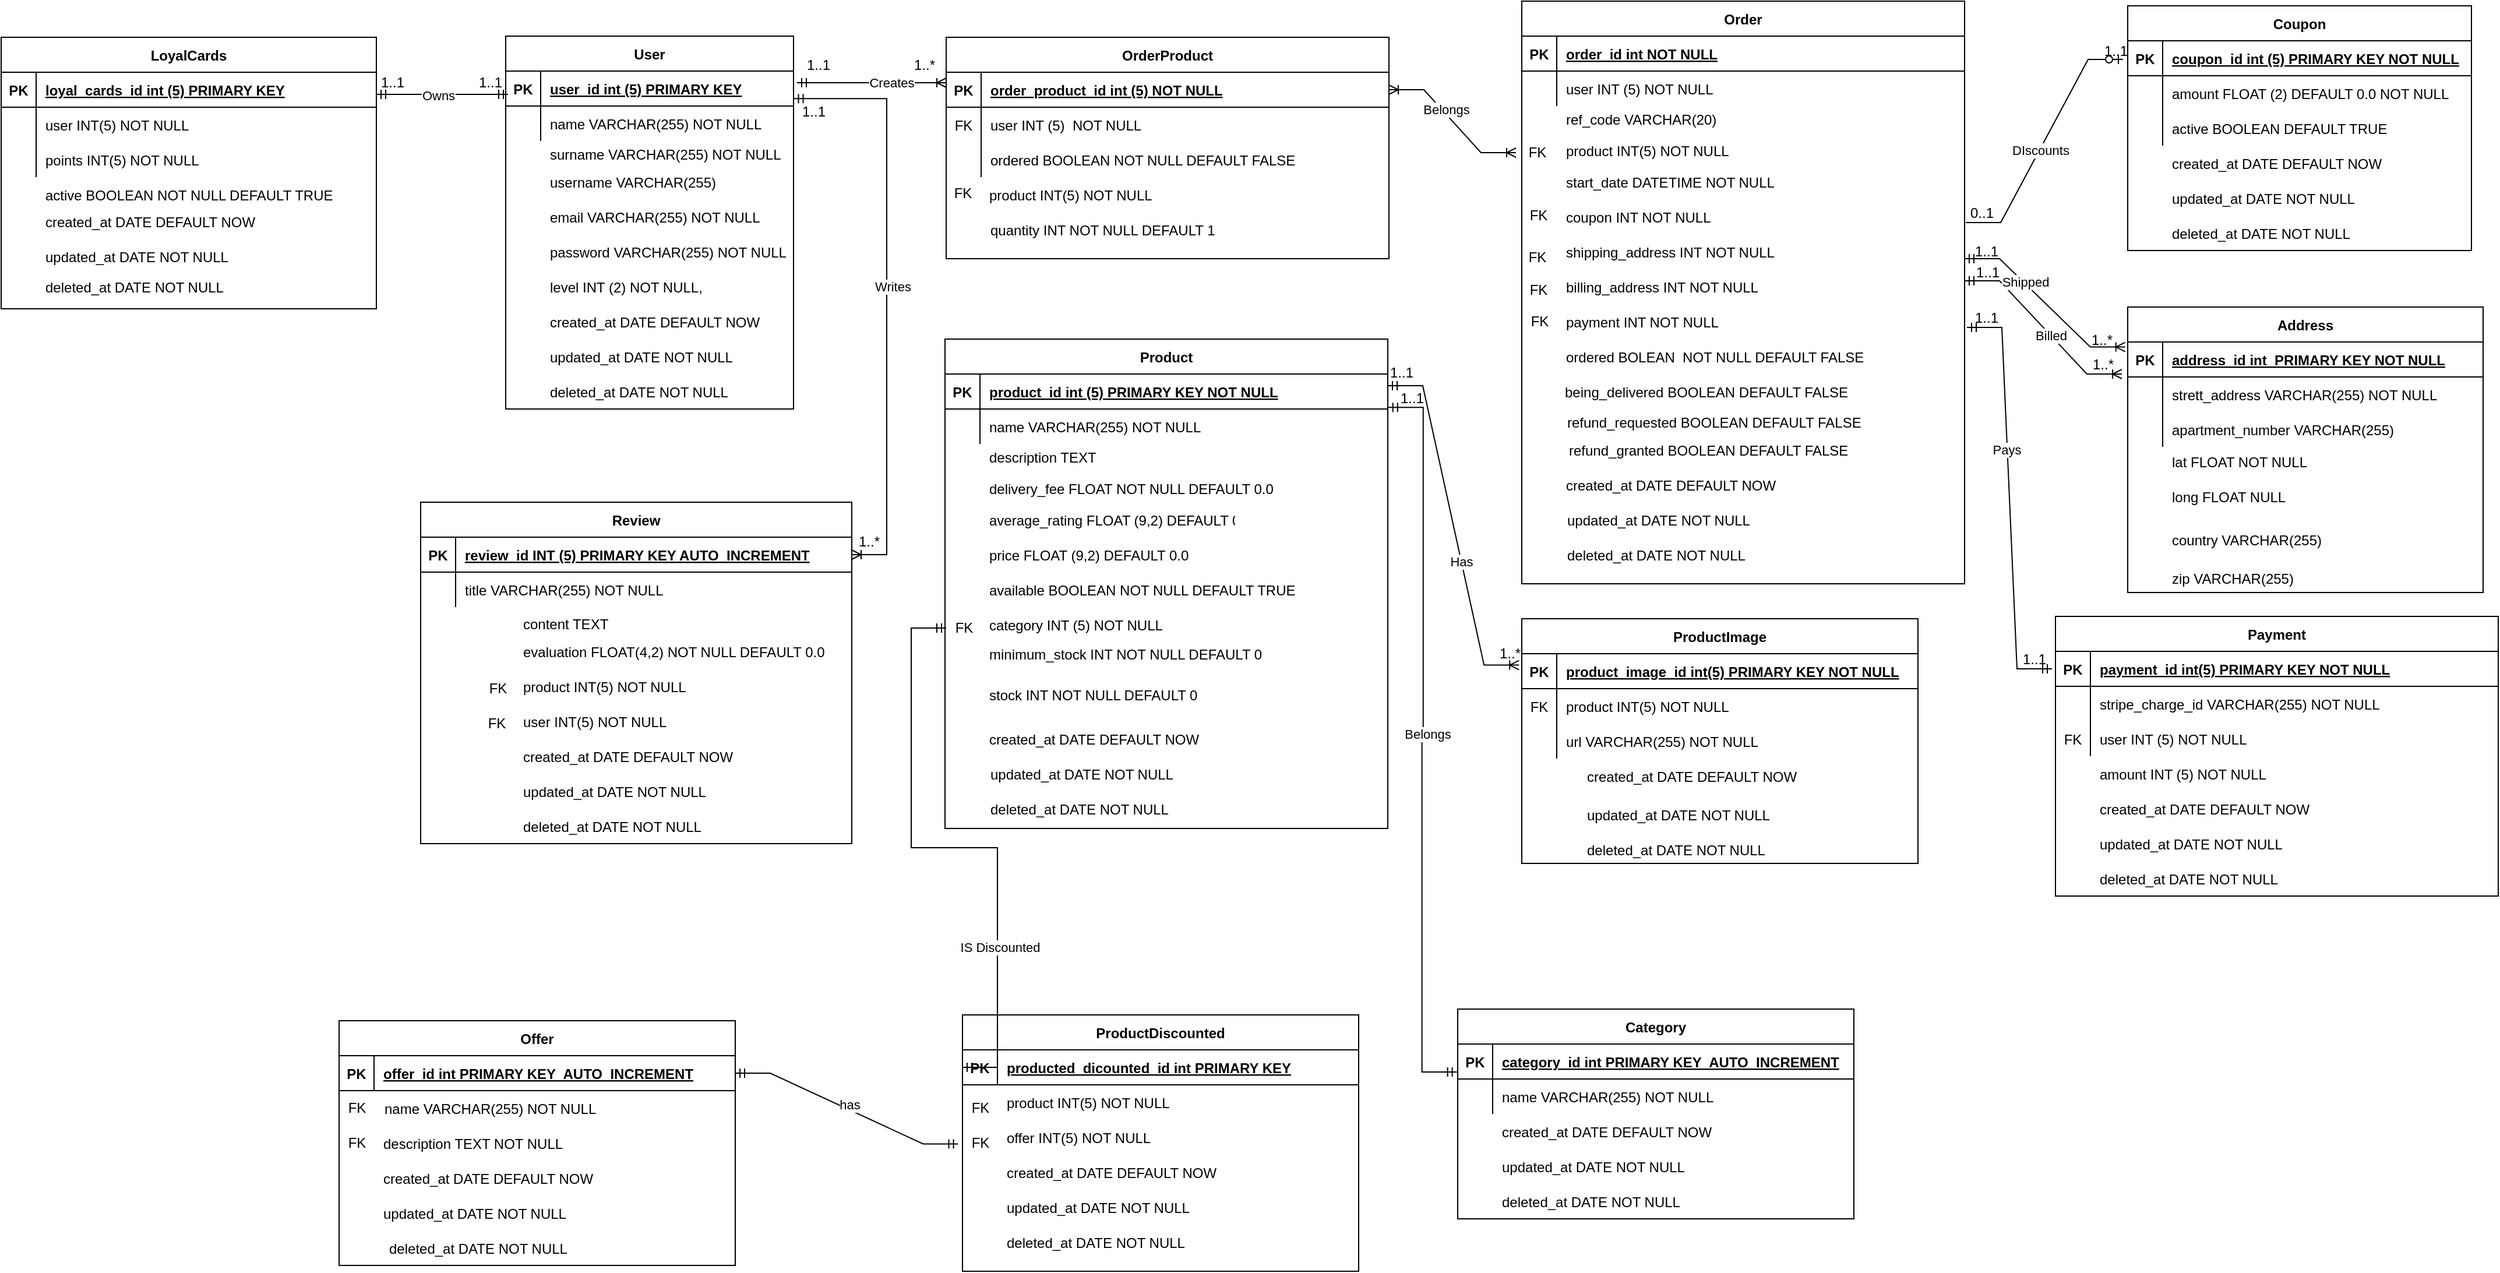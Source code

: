 <mxfile version="15.8.3" type="device"><diagram id="R2lEEEUBdFMjLlhIrx00" name="Page-1"><mxGraphModel dx="2659" dy="2014" grid="1" gridSize="10" guides="1" tooltips="1" connect="1" arrows="1" fold="1" page="1" pageScale="1" pageWidth="850" pageHeight="1100" math="0" shadow="0" extFonts="Permanent Marker^https://fonts.googleapis.com/css?family=Permanent+Marker"><root><mxCell id="0"/><mxCell id="1" parent="0"/><mxCell id="C-vyLk0tnHw3VtMMgP7b-2" value="Category" style="shape=table;startSize=30;container=1;collapsible=1;childLayout=tableLayout;fixedRows=1;rowLines=0;fontStyle=1;align=center;resizeLast=1;" parent="1" vertex="1"><mxGeometry x="770" y="855" width="340" height="180" as="geometry"/></mxCell><mxCell id="C-vyLk0tnHw3VtMMgP7b-3" value="" style="shape=partialRectangle;collapsible=0;dropTarget=0;pointerEvents=0;fillColor=none;points=[[0,0.5],[1,0.5]];portConstraint=eastwest;top=0;left=0;right=0;bottom=1;" parent="C-vyLk0tnHw3VtMMgP7b-2" vertex="1"><mxGeometry y="30" width="340" height="30" as="geometry"/></mxCell><mxCell id="C-vyLk0tnHw3VtMMgP7b-4" value="PK" style="shape=partialRectangle;overflow=hidden;connectable=0;fillColor=none;top=0;left=0;bottom=0;right=0;fontStyle=1;" parent="C-vyLk0tnHw3VtMMgP7b-3" vertex="1"><mxGeometry width="30" height="30" as="geometry"><mxRectangle width="30" height="30" as="alternateBounds"/></mxGeometry></mxCell><mxCell id="C-vyLk0tnHw3VtMMgP7b-5" value="category_id int PRIMARY KEY  AUTO_INCREMENT" style="shape=partialRectangle;overflow=hidden;connectable=0;fillColor=none;top=0;left=0;bottom=0;right=0;align=left;spacingLeft=6;fontStyle=5;" parent="C-vyLk0tnHw3VtMMgP7b-3" vertex="1"><mxGeometry x="30" width="310" height="30" as="geometry"><mxRectangle width="310" height="30" as="alternateBounds"/></mxGeometry></mxCell><mxCell id="C-vyLk0tnHw3VtMMgP7b-6" value="" style="shape=partialRectangle;collapsible=0;dropTarget=0;pointerEvents=0;fillColor=none;points=[[0,0.5],[1,0.5]];portConstraint=eastwest;top=0;left=0;right=0;bottom=0;" parent="C-vyLk0tnHw3VtMMgP7b-2" vertex="1"><mxGeometry y="60" width="340" height="30" as="geometry"/></mxCell><mxCell id="C-vyLk0tnHw3VtMMgP7b-7" value="" style="shape=partialRectangle;overflow=hidden;connectable=0;fillColor=none;top=0;left=0;bottom=0;right=0;" parent="C-vyLk0tnHw3VtMMgP7b-6" vertex="1"><mxGeometry width="30" height="30" as="geometry"><mxRectangle width="30" height="30" as="alternateBounds"/></mxGeometry></mxCell><mxCell id="C-vyLk0tnHw3VtMMgP7b-8" value="" style="shape=partialRectangle;overflow=hidden;connectable=0;fillColor=none;top=0;left=0;bottom=0;right=0;align=left;spacingLeft=6;" parent="C-vyLk0tnHw3VtMMgP7b-6" vertex="1"><mxGeometry x="30" width="310" height="30" as="geometry"><mxRectangle width="310" height="30" as="alternateBounds"/></mxGeometry></mxCell><mxCell id="C-vyLk0tnHw3VtMMgP7b-13" value="Payment" style="shape=table;startSize=30;container=1;collapsible=1;childLayout=tableLayout;fixedRows=1;rowLines=0;fontStyle=1;align=center;resizeLast=1;" parent="1" vertex="1"><mxGeometry x="1283" y="518" width="380" height="240" as="geometry"/></mxCell><mxCell id="C-vyLk0tnHw3VtMMgP7b-14" value="" style="shape=partialRectangle;collapsible=0;dropTarget=0;pointerEvents=0;fillColor=none;points=[[0,0.5],[1,0.5]];portConstraint=eastwest;top=0;left=0;right=0;bottom=1;" parent="C-vyLk0tnHw3VtMMgP7b-13" vertex="1"><mxGeometry y="30" width="380" height="30" as="geometry"/></mxCell><mxCell id="C-vyLk0tnHw3VtMMgP7b-15" value="PK" style="shape=partialRectangle;overflow=hidden;connectable=0;fillColor=none;top=0;left=0;bottom=0;right=0;fontStyle=1;" parent="C-vyLk0tnHw3VtMMgP7b-14" vertex="1"><mxGeometry width="30" height="30" as="geometry"><mxRectangle width="30" height="30" as="alternateBounds"/></mxGeometry></mxCell><mxCell id="C-vyLk0tnHw3VtMMgP7b-16" value="payment_id int(5) PRIMARY KEY NOT NULL " style="shape=partialRectangle;overflow=hidden;connectable=0;fillColor=none;top=0;left=0;bottom=0;right=0;align=left;spacingLeft=6;fontStyle=5;" parent="C-vyLk0tnHw3VtMMgP7b-14" vertex="1"><mxGeometry x="30" width="350" height="30" as="geometry"><mxRectangle width="350" height="30" as="alternateBounds"/></mxGeometry></mxCell><mxCell id="C-vyLk0tnHw3VtMMgP7b-17" value="" style="shape=partialRectangle;collapsible=0;dropTarget=0;pointerEvents=0;fillColor=none;points=[[0,0.5],[1,0.5]];portConstraint=eastwest;top=0;left=0;right=0;bottom=0;" parent="C-vyLk0tnHw3VtMMgP7b-13" vertex="1"><mxGeometry y="60" width="380" height="30" as="geometry"/></mxCell><mxCell id="C-vyLk0tnHw3VtMMgP7b-18" value="" style="shape=partialRectangle;overflow=hidden;connectable=0;fillColor=none;top=0;left=0;bottom=0;right=0;" parent="C-vyLk0tnHw3VtMMgP7b-17" vertex="1"><mxGeometry width="30" height="30" as="geometry"><mxRectangle width="30" height="30" as="alternateBounds"/></mxGeometry></mxCell><mxCell id="C-vyLk0tnHw3VtMMgP7b-19" value="stripe_charge_id VARCHAR(255) NOT NULL" style="shape=partialRectangle;overflow=hidden;connectable=0;fillColor=none;top=0;left=0;bottom=0;right=0;align=left;spacingLeft=6;" parent="C-vyLk0tnHw3VtMMgP7b-17" vertex="1"><mxGeometry x="30" width="350" height="30" as="geometry"><mxRectangle width="350" height="30" as="alternateBounds"/></mxGeometry></mxCell><mxCell id="C-vyLk0tnHw3VtMMgP7b-20" value="" style="shape=partialRectangle;collapsible=0;dropTarget=0;pointerEvents=0;fillColor=none;points=[[0,0.5],[1,0.5]];portConstraint=eastwest;top=0;left=0;right=0;bottom=0;" parent="C-vyLk0tnHw3VtMMgP7b-13" vertex="1"><mxGeometry y="90" width="380" height="30" as="geometry"/></mxCell><mxCell id="C-vyLk0tnHw3VtMMgP7b-21" value="FK" style="shape=partialRectangle;overflow=hidden;connectable=0;fillColor=none;top=0;left=0;bottom=0;right=0;" parent="C-vyLk0tnHw3VtMMgP7b-20" vertex="1"><mxGeometry width="30" height="30" as="geometry"><mxRectangle width="30" height="30" as="alternateBounds"/></mxGeometry></mxCell><mxCell id="C-vyLk0tnHw3VtMMgP7b-22" value="user INT (5) NOT NULL" style="shape=partialRectangle;overflow=hidden;connectable=0;fillColor=none;top=0;left=0;bottom=0;right=0;align=left;spacingLeft=6;" parent="C-vyLk0tnHw3VtMMgP7b-20" vertex="1"><mxGeometry x="30" width="350" height="30" as="geometry"><mxRectangle width="350" height="30" as="alternateBounds"/></mxGeometry></mxCell><mxCell id="C-vyLk0tnHw3VtMMgP7b-23" value="User" style="shape=table;startSize=30;container=1;collapsible=1;childLayout=tableLayout;fixedRows=1;rowLines=0;fontStyle=1;align=center;resizeLast=1;" parent="1" vertex="1"><mxGeometry x="-47" y="20" width="247" height="320" as="geometry"/></mxCell><mxCell id="C-vyLk0tnHw3VtMMgP7b-24" value="" style="shape=partialRectangle;collapsible=0;dropTarget=0;pointerEvents=0;fillColor=none;points=[[0,0.5],[1,0.5]];portConstraint=eastwest;top=0;left=0;right=0;bottom=1;" parent="C-vyLk0tnHw3VtMMgP7b-23" vertex="1"><mxGeometry y="30" width="247" height="30" as="geometry"/></mxCell><mxCell id="C-vyLk0tnHw3VtMMgP7b-25" value="PK" style="shape=partialRectangle;overflow=hidden;connectable=0;fillColor=none;top=0;left=0;bottom=0;right=0;fontStyle=1;" parent="C-vyLk0tnHw3VtMMgP7b-24" vertex="1"><mxGeometry width="30" height="30" as="geometry"><mxRectangle width="30" height="30" as="alternateBounds"/></mxGeometry></mxCell><mxCell id="C-vyLk0tnHw3VtMMgP7b-26" value="user_id int (5) PRIMARY KEY" style="shape=partialRectangle;overflow=hidden;connectable=0;fillColor=none;top=0;left=0;bottom=0;right=0;align=left;spacingLeft=6;fontStyle=5;" parent="C-vyLk0tnHw3VtMMgP7b-24" vertex="1"><mxGeometry x="30" width="217" height="30" as="geometry"><mxRectangle width="217" height="30" as="alternateBounds"/></mxGeometry></mxCell><mxCell id="C-vyLk0tnHw3VtMMgP7b-27" value="" style="shape=partialRectangle;collapsible=0;dropTarget=0;pointerEvents=0;fillColor=none;points=[[0,0.5],[1,0.5]];portConstraint=eastwest;top=0;left=0;right=0;bottom=0;" parent="C-vyLk0tnHw3VtMMgP7b-23" vertex="1"><mxGeometry y="60" width="247" height="30" as="geometry"/></mxCell><mxCell id="C-vyLk0tnHw3VtMMgP7b-28" value="" style="shape=partialRectangle;overflow=hidden;connectable=0;fillColor=none;top=0;left=0;bottom=0;right=0;" parent="C-vyLk0tnHw3VtMMgP7b-27" vertex="1"><mxGeometry width="30" height="30" as="geometry"><mxRectangle width="30" height="30" as="alternateBounds"/></mxGeometry></mxCell><mxCell id="C-vyLk0tnHw3VtMMgP7b-29" value="name VARCHAR(255) NOT NULL" style="shape=partialRectangle;overflow=hidden;connectable=0;fillColor=none;top=0;left=0;bottom=0;right=0;align=left;spacingLeft=6;" parent="C-vyLk0tnHw3VtMMgP7b-27" vertex="1"><mxGeometry x="30" width="217" height="30" as="geometry"><mxRectangle width="217" height="30" as="alternateBounds"/></mxGeometry></mxCell><mxCell id="87Wlq1z-kdMla4lZKnMP-1" value="surname VARCHAR(255) NOT NULL" style="shape=partialRectangle;overflow=hidden;connectable=0;fillColor=none;top=0;left=0;bottom=0;right=0;align=left;spacingLeft=6;" parent="1" vertex="1"><mxGeometry x="-17" y="106" width="220" height="30" as="geometry"><mxRectangle width="220" height="30" as="alternateBounds"/></mxGeometry></mxCell><mxCell id="87Wlq1z-kdMla4lZKnMP-2" value="username VARCHAR(255) " style="shape=partialRectangle;overflow=hidden;connectable=0;fillColor=none;top=0;left=0;bottom=0;right=0;align=left;spacingLeft=6;" parent="1" vertex="1"><mxGeometry x="-17" y="130" width="220" height="30" as="geometry"><mxRectangle width="220" height="30" as="alternateBounds"/></mxGeometry></mxCell><mxCell id="87Wlq1z-kdMla4lZKnMP-3" value="email VARCHAR(255) NOT NULL" style="shape=partialRectangle;overflow=hidden;connectable=0;fillColor=none;top=0;left=0;bottom=0;right=0;align=left;spacingLeft=6;" parent="1" vertex="1"><mxGeometry x="-17" y="160" width="220" height="30" as="geometry"><mxRectangle width="220" height="30" as="alternateBounds"/></mxGeometry></mxCell><mxCell id="87Wlq1z-kdMla4lZKnMP-4" value="password VARCHAR(255) NOT NULL" style="shape=partialRectangle;overflow=hidden;connectable=0;fillColor=none;top=0;left=0;bottom=0;right=0;align=left;spacingLeft=6;" parent="1" vertex="1"><mxGeometry x="-17" y="190" width="220" height="30" as="geometry"><mxRectangle width="220" height="30" as="alternateBounds"/></mxGeometry></mxCell><mxCell id="87Wlq1z-kdMla4lZKnMP-5" value="level INT (2) NOT NULL, " style="shape=partialRectangle;overflow=hidden;connectable=0;fillColor=none;top=0;left=0;bottom=0;right=0;align=left;spacingLeft=6;" parent="1" vertex="1"><mxGeometry x="-17" y="220" width="220" height="30" as="geometry"><mxRectangle width="220" height="30" as="alternateBounds"/></mxGeometry></mxCell><mxCell id="87Wlq1z-kdMla4lZKnMP-6" value="created_at DATE DEFAULT NOW" style="shape=partialRectangle;overflow=hidden;connectable=0;fillColor=none;top=0;left=0;bottom=0;right=0;align=left;spacingLeft=6;" parent="1" vertex="1"><mxGeometry x="-17" y="250" width="220" height="30" as="geometry"><mxRectangle width="220" height="30" as="alternateBounds"/></mxGeometry></mxCell><mxCell id="87Wlq1z-kdMla4lZKnMP-7" value="updated_at DATE NOT NULL" style="shape=partialRectangle;overflow=hidden;connectable=0;fillColor=none;top=0;left=0;bottom=0;right=0;align=left;spacingLeft=6;" parent="1" vertex="1"><mxGeometry x="-17" y="280" width="220" height="30" as="geometry"><mxRectangle width="220" height="30" as="alternateBounds"/></mxGeometry></mxCell><mxCell id="87Wlq1z-kdMla4lZKnMP-8" value="deleted_at DATE NOT NULL" style="shape=partialRectangle;overflow=hidden;connectable=0;fillColor=none;top=0;left=0;bottom=0;right=0;align=left;spacingLeft=6;" parent="1" vertex="1"><mxGeometry x="-17" y="310" width="220" height="30" as="geometry"><mxRectangle width="220" height="30" as="alternateBounds"/></mxGeometry></mxCell><mxCell id="87Wlq1z-kdMla4lZKnMP-9" value="" style="shape=partialRectangle;overflow=hidden;connectable=0;fillColor=none;top=0;left=0;bottom=0;right=0;align=left;spacingLeft=6;" parent="1" vertex="1"><mxGeometry x="150" y="440" width="220" height="30" as="geometry"><mxRectangle width="220" height="30" as="alternateBounds"/></mxGeometry></mxCell><mxCell id="87Wlq1z-kdMla4lZKnMP-10" value="created_at DATE DEFAULT NOW" style="shape=partialRectangle;overflow=hidden;connectable=0;fillColor=none;top=0;left=0;bottom=0;right=0;align=left;spacingLeft=6;" parent="1" vertex="1"><mxGeometry x="800" y="945" width="220" height="30" as="geometry"><mxRectangle width="220" height="30" as="alternateBounds"/></mxGeometry></mxCell><mxCell id="87Wlq1z-kdMla4lZKnMP-11" value="updated_at DATE NOT NULL" style="shape=partialRectangle;overflow=hidden;connectable=0;fillColor=none;top=0;left=0;bottom=0;right=0;align=left;spacingLeft=6;" parent="1" vertex="1"><mxGeometry x="800" y="975" width="220" height="30" as="geometry"><mxRectangle width="220" height="30" as="alternateBounds"/></mxGeometry></mxCell><mxCell id="87Wlq1z-kdMla4lZKnMP-12" value="deleted_at DATE NOT NULL" style="shape=partialRectangle;overflow=hidden;connectable=0;fillColor=none;top=0;left=0;bottom=0;right=0;align=left;spacingLeft=6;" parent="1" vertex="1"><mxGeometry x="800" y="1005" width="220" height="30" as="geometry"><mxRectangle width="220" height="30" as="alternateBounds"/></mxGeometry></mxCell><mxCell id="87Wlq1z-kdMla4lZKnMP-13" value="name VARCHAR(255) NOT NULL" style="shape=partialRectangle;overflow=hidden;connectable=0;fillColor=none;top=0;left=0;bottom=0;right=0;align=left;spacingLeft=6;" parent="1" vertex="1"><mxGeometry x="800" y="915" width="220" height="30" as="geometry"><mxRectangle width="220" height="30" as="alternateBounds"/></mxGeometry></mxCell><mxCell id="87Wlq1z-kdMla4lZKnMP-30" value="ProductDiscounted" style="shape=table;startSize=30;container=1;collapsible=1;childLayout=tableLayout;fixedRows=1;rowLines=0;fontStyle=1;align=center;resizeLast=1;" parent="1" vertex="1"><mxGeometry x="345" y="860" width="340" height="220" as="geometry"/></mxCell><mxCell id="87Wlq1z-kdMla4lZKnMP-31" value="" style="shape=partialRectangle;collapsible=0;dropTarget=0;pointerEvents=0;fillColor=none;points=[[0,0.5],[1,0.5]];portConstraint=eastwest;top=0;left=0;right=0;bottom=1;" parent="87Wlq1z-kdMla4lZKnMP-30" vertex="1"><mxGeometry y="30" width="340" height="30" as="geometry"/></mxCell><mxCell id="87Wlq1z-kdMla4lZKnMP-32" value="PK" style="shape=partialRectangle;overflow=hidden;connectable=0;fillColor=none;top=0;left=0;bottom=0;right=0;fontStyle=1;" parent="87Wlq1z-kdMla4lZKnMP-31" vertex="1"><mxGeometry width="30" height="30" as="geometry"><mxRectangle width="30" height="30" as="alternateBounds"/></mxGeometry></mxCell><mxCell id="87Wlq1z-kdMla4lZKnMP-33" value="producted_dicounted_id int PRIMARY KEY" style="shape=partialRectangle;overflow=hidden;connectable=0;fillColor=none;top=0;left=0;bottom=0;right=0;align=left;spacingLeft=6;fontStyle=5;" parent="87Wlq1z-kdMla4lZKnMP-31" vertex="1"><mxGeometry x="30" width="310" height="30" as="geometry"><mxRectangle width="310" height="30" as="alternateBounds"/></mxGeometry></mxCell><mxCell id="87Wlq1z-kdMla4lZKnMP-37" value="created_at DATE DEFAULT NOW" style="shape=partialRectangle;overflow=hidden;connectable=0;fillColor=none;top=0;left=0;bottom=0;right=0;align=left;spacingLeft=6;" parent="1" vertex="1"><mxGeometry x="375" y="980" width="220" height="30" as="geometry"><mxRectangle width="220" height="30" as="alternateBounds"/></mxGeometry></mxCell><mxCell id="87Wlq1z-kdMla4lZKnMP-38" value="updated_at DATE NOT NULL" style="shape=partialRectangle;overflow=hidden;connectable=0;fillColor=none;top=0;left=0;bottom=0;right=0;align=left;spacingLeft=6;" parent="1" vertex="1"><mxGeometry x="375" y="1010" width="220" height="30" as="geometry"><mxRectangle width="220" height="30" as="alternateBounds"/></mxGeometry></mxCell><mxCell id="87Wlq1z-kdMla4lZKnMP-39" value="deleted_at DATE NOT NULL" style="shape=partialRectangle;overflow=hidden;connectable=0;fillColor=none;top=0;left=0;bottom=0;right=0;align=left;spacingLeft=6;" parent="1" vertex="1"><mxGeometry x="375" y="1040" width="220" height="30" as="geometry"><mxRectangle width="220" height="30" as="alternateBounds"/></mxGeometry></mxCell><mxCell id="87Wlq1z-kdMla4lZKnMP-40" value="product INT(5) NOT NULL" style="shape=partialRectangle;overflow=hidden;connectable=0;fillColor=none;top=0;left=0;bottom=0;right=0;align=left;spacingLeft=6;" parent="1" vertex="1"><mxGeometry x="375" y="920" width="220" height="30" as="geometry"><mxRectangle width="220" height="30" as="alternateBounds"/></mxGeometry></mxCell><mxCell id="87Wlq1z-kdMla4lZKnMP-41" value="offer INT(5) NOT NULL" style="shape=partialRectangle;overflow=hidden;connectable=0;fillColor=none;top=0;left=0;bottom=0;right=0;align=left;spacingLeft=6;" parent="1" vertex="1"><mxGeometry x="375" y="950" width="220" height="30" as="geometry"><mxRectangle width="220" height="30" as="alternateBounds"/></mxGeometry></mxCell><mxCell id="87Wlq1z-kdMla4lZKnMP-45" value="" style="shape=partialRectangle;collapsible=0;dropTarget=0;pointerEvents=0;fillColor=none;points=[[0,0.5],[1,0.5]];portConstraint=eastwest;top=0;left=0;right=0;bottom=0;" parent="1" vertex="1"><mxGeometry x="1283" y="638" width="380" height="30" as="geometry"/></mxCell><mxCell id="87Wlq1z-kdMla4lZKnMP-46" value="" style="shape=partialRectangle;overflow=hidden;connectable=0;fillColor=none;top=0;left=0;bottom=0;right=0;" parent="87Wlq1z-kdMla4lZKnMP-45" vertex="1"><mxGeometry width="30" height="30" as="geometry"><mxRectangle width="30" height="30" as="alternateBounds"/></mxGeometry></mxCell><mxCell id="87Wlq1z-kdMla4lZKnMP-47" value="amount INT (5) NOT NULL" style="shape=partialRectangle;overflow=hidden;connectable=0;fillColor=none;top=0;left=0;bottom=0;right=0;align=left;spacingLeft=6;" parent="87Wlq1z-kdMla4lZKnMP-45" vertex="1"><mxGeometry x="30" width="350" height="30" as="geometry"><mxRectangle width="350" height="30" as="alternateBounds"/></mxGeometry></mxCell><mxCell id="87Wlq1z-kdMla4lZKnMP-48" value="" style="shape=partialRectangle;collapsible=0;dropTarget=0;pointerEvents=0;fillColor=none;points=[[0,0.5],[1,0.5]];portConstraint=eastwest;top=0;left=0;right=0;bottom=0;" parent="1" vertex="1"><mxGeometry x="1283" y="668" width="380" height="30" as="geometry"/></mxCell><mxCell id="87Wlq1z-kdMla4lZKnMP-49" value="" style="shape=partialRectangle;overflow=hidden;connectable=0;fillColor=none;top=0;left=0;bottom=0;right=0;" parent="87Wlq1z-kdMla4lZKnMP-48" vertex="1"><mxGeometry width="30" height="30" as="geometry"><mxRectangle width="30" height="30" as="alternateBounds"/></mxGeometry></mxCell><mxCell id="87Wlq1z-kdMla4lZKnMP-50" value="" style="shape=partialRectangle;overflow=hidden;connectable=0;fillColor=none;top=0;left=0;bottom=0;right=0;align=left;spacingLeft=6;" parent="87Wlq1z-kdMla4lZKnMP-48" vertex="1"><mxGeometry x="30" width="350" height="30" as="geometry"><mxRectangle width="350" height="30" as="alternateBounds"/></mxGeometry></mxCell><mxCell id="87Wlq1z-kdMla4lZKnMP-51" value="created_at DATE DEFAULT NOW" style="shape=partialRectangle;overflow=hidden;connectable=0;fillColor=none;top=0;left=0;bottom=0;right=0;align=left;spacingLeft=6;" parent="1" vertex="1"><mxGeometry x="1313" y="668" width="220" height="30" as="geometry"><mxRectangle width="220" height="30" as="alternateBounds"/></mxGeometry></mxCell><mxCell id="87Wlq1z-kdMla4lZKnMP-52" value="updated_at DATE NOT NULL" style="shape=partialRectangle;overflow=hidden;connectable=0;fillColor=none;top=0;left=0;bottom=0;right=0;align=left;spacingLeft=6;" parent="1" vertex="1"><mxGeometry x="1313" y="698" width="220" height="30" as="geometry"><mxRectangle width="220" height="30" as="alternateBounds"/></mxGeometry></mxCell><mxCell id="87Wlq1z-kdMla4lZKnMP-53" value="deleted_at DATE NOT NULL" style="shape=partialRectangle;overflow=hidden;connectable=0;fillColor=none;top=0;left=0;bottom=0;right=0;align=left;spacingLeft=6;" parent="1" vertex="1"><mxGeometry x="1313" y="728" width="220" height="30" as="geometry"><mxRectangle width="220" height="30" as="alternateBounds"/></mxGeometry></mxCell><mxCell id="87Wlq1z-kdMla4lZKnMP-54" value="OrderProduct" style="shape=table;startSize=30;container=1;collapsible=1;childLayout=tableLayout;fixedRows=1;rowLines=0;fontStyle=1;align=center;resizeLast=1;" parent="1" vertex="1"><mxGeometry x="331" y="21" width="380" height="190" as="geometry"/></mxCell><mxCell id="87Wlq1z-kdMla4lZKnMP-55" value="" style="shape=partialRectangle;collapsible=0;dropTarget=0;pointerEvents=0;fillColor=none;points=[[0,0.5],[1,0.5]];portConstraint=eastwest;top=0;left=0;right=0;bottom=1;" parent="87Wlq1z-kdMla4lZKnMP-54" vertex="1"><mxGeometry y="30" width="380" height="30" as="geometry"/></mxCell><mxCell id="87Wlq1z-kdMla4lZKnMP-56" value="PK" style="shape=partialRectangle;overflow=hidden;connectable=0;fillColor=none;top=0;left=0;bottom=0;right=0;fontStyle=1;" parent="87Wlq1z-kdMla4lZKnMP-55" vertex="1"><mxGeometry width="30" height="30" as="geometry"><mxRectangle width="30" height="30" as="alternateBounds"/></mxGeometry></mxCell><mxCell id="87Wlq1z-kdMla4lZKnMP-57" value="order_product_id int (5) NOT NULL " style="shape=partialRectangle;overflow=hidden;connectable=0;fillColor=none;top=0;left=0;bottom=0;right=0;align=left;spacingLeft=6;fontStyle=5;" parent="87Wlq1z-kdMla4lZKnMP-55" vertex="1"><mxGeometry x="30" width="350" height="30" as="geometry"><mxRectangle width="350" height="30" as="alternateBounds"/></mxGeometry></mxCell><mxCell id="87Wlq1z-kdMla4lZKnMP-58" value="" style="shape=partialRectangle;collapsible=0;dropTarget=0;pointerEvents=0;fillColor=none;points=[[0,0.5],[1,0.5]];portConstraint=eastwest;top=0;left=0;right=0;bottom=0;" parent="87Wlq1z-kdMla4lZKnMP-54" vertex="1"><mxGeometry y="60" width="380" height="30" as="geometry"/></mxCell><mxCell id="87Wlq1z-kdMla4lZKnMP-59" value="" style="shape=partialRectangle;overflow=hidden;connectable=0;fillColor=none;top=0;left=0;bottom=0;right=0;" parent="87Wlq1z-kdMla4lZKnMP-58" vertex="1"><mxGeometry width="30" height="30" as="geometry"><mxRectangle width="30" height="30" as="alternateBounds"/></mxGeometry></mxCell><mxCell id="87Wlq1z-kdMla4lZKnMP-60" value="" style="shape=partialRectangle;overflow=hidden;connectable=0;fillColor=none;top=0;left=0;bottom=0;right=0;align=left;spacingLeft=6;" parent="87Wlq1z-kdMla4lZKnMP-58" vertex="1"><mxGeometry x="30" width="350" height="30" as="geometry"><mxRectangle width="350" height="30" as="alternateBounds"/></mxGeometry></mxCell><mxCell id="87Wlq1z-kdMla4lZKnMP-61" value="" style="shape=partialRectangle;collapsible=0;dropTarget=0;pointerEvents=0;fillColor=none;points=[[0,0.5],[1,0.5]];portConstraint=eastwest;top=0;left=0;right=0;bottom=0;" parent="87Wlq1z-kdMla4lZKnMP-54" vertex="1"><mxGeometry y="90" width="380" height="30" as="geometry"/></mxCell><mxCell id="87Wlq1z-kdMla4lZKnMP-62" value="" style="shape=partialRectangle;overflow=hidden;connectable=0;fillColor=none;top=0;left=0;bottom=0;right=0;" parent="87Wlq1z-kdMla4lZKnMP-61" vertex="1"><mxGeometry width="30" height="30" as="geometry"><mxRectangle width="30" height="30" as="alternateBounds"/></mxGeometry></mxCell><mxCell id="87Wlq1z-kdMla4lZKnMP-63" value="" style="shape=partialRectangle;overflow=hidden;connectable=0;fillColor=none;top=0;left=0;bottom=0;right=0;align=left;spacingLeft=6;" parent="87Wlq1z-kdMla4lZKnMP-61" vertex="1"><mxGeometry x="30" width="350" height="30" as="geometry"><mxRectangle width="350" height="30" as="alternateBounds"/></mxGeometry></mxCell><mxCell id="87Wlq1z-kdMla4lZKnMP-64" value="" style="shape=partialRectangle;collapsible=0;dropTarget=0;pointerEvents=0;fillColor=none;points=[[0,0.5],[1,0.5]];portConstraint=eastwest;top=0;left=0;right=0;bottom=0;" parent="1" vertex="1"><mxGeometry x="331" y="81" width="380" height="30" as="geometry"/></mxCell><mxCell id="87Wlq1z-kdMla4lZKnMP-65" value="FK" style="shape=partialRectangle;overflow=hidden;connectable=0;fillColor=none;top=0;left=0;bottom=0;right=0;" parent="87Wlq1z-kdMla4lZKnMP-64" vertex="1"><mxGeometry width="30" height="30" as="geometry"><mxRectangle width="30" height="30" as="alternateBounds"/></mxGeometry></mxCell><mxCell id="87Wlq1z-kdMla4lZKnMP-66" value="user INT (5)  NOT NULL" style="shape=partialRectangle;overflow=hidden;connectable=0;fillColor=none;top=0;left=0;bottom=0;right=0;align=left;spacingLeft=6;" parent="87Wlq1z-kdMla4lZKnMP-64" vertex="1"><mxGeometry x="30" width="350" height="30" as="geometry"><mxRectangle width="350" height="30" as="alternateBounds"/></mxGeometry></mxCell><mxCell id="87Wlq1z-kdMla4lZKnMP-67" value="" style="shape=partialRectangle;collapsible=0;dropTarget=0;pointerEvents=0;fillColor=none;points=[[0,0.5],[1,0.5]];portConstraint=eastwest;top=0;left=0;right=0;bottom=0;" parent="1" vertex="1"><mxGeometry x="331" y="171" width="380" height="30" as="geometry"/></mxCell><mxCell id="87Wlq1z-kdMla4lZKnMP-68" value="" style="shape=partialRectangle;overflow=hidden;connectable=0;fillColor=none;top=0;left=0;bottom=0;right=0;" parent="87Wlq1z-kdMla4lZKnMP-67" vertex="1"><mxGeometry width="30" height="30" as="geometry"><mxRectangle width="30" height="30" as="alternateBounds"/></mxGeometry></mxCell><mxCell id="87Wlq1z-kdMla4lZKnMP-69" value="" style="shape=partialRectangle;overflow=hidden;connectable=0;fillColor=none;top=0;left=0;bottom=0;right=0;align=left;spacingLeft=6;" parent="87Wlq1z-kdMla4lZKnMP-67" vertex="1"><mxGeometry x="30" width="350" height="30" as="geometry"><mxRectangle width="350" height="30" as="alternateBounds"/></mxGeometry></mxCell><mxCell id="87Wlq1z-kdMla4lZKnMP-70" value="ordered BOOLEAN NOT NULL DEFAULT FALSE" style="shape=partialRectangle;overflow=hidden;connectable=0;fillColor=none;top=0;left=0;bottom=0;right=0;align=left;spacingLeft=6;" parent="1" vertex="1"><mxGeometry x="361" y="111" width="340" height="30" as="geometry"><mxRectangle width="220" height="30" as="alternateBounds"/></mxGeometry></mxCell><mxCell id="87Wlq1z-kdMla4lZKnMP-71" value="product INT(5) NOT NULL" style="shape=partialRectangle;overflow=hidden;connectable=0;fillColor=none;top=0;left=0;bottom=0;right=0;align=left;spacingLeft=6;" parent="1" vertex="1"><mxGeometry x="360" y="141" width="221" height="30" as="geometry"><mxRectangle width="220" height="30" as="alternateBounds"/></mxGeometry></mxCell><mxCell id="87Wlq1z-kdMla4lZKnMP-72" value="quantity INT NOT NULL DEFAULT 1" style="shape=partialRectangle;overflow=hidden;connectable=0;fillColor=none;top=0;left=0;bottom=0;right=0;align=left;spacingLeft=6;" parent="1" vertex="1"><mxGeometry x="361" y="171" width="220" height="30" as="geometry"><mxRectangle width="220" height="30" as="alternateBounds"/></mxGeometry></mxCell><mxCell id="87Wlq1z-kdMla4lZKnMP-73" value="Review" style="shape=table;startSize=30;container=1;collapsible=1;childLayout=tableLayout;fixedRows=1;rowLines=0;fontStyle=1;align=center;resizeLast=1;" parent="1" vertex="1"><mxGeometry x="-120" y="420" width="370" height="293" as="geometry"/></mxCell><mxCell id="87Wlq1z-kdMla4lZKnMP-74" value="" style="shape=partialRectangle;collapsible=0;dropTarget=0;pointerEvents=0;fillColor=none;points=[[0,0.5],[1,0.5]];portConstraint=eastwest;top=0;left=0;right=0;bottom=1;" parent="87Wlq1z-kdMla4lZKnMP-73" vertex="1"><mxGeometry y="30" width="370" height="30" as="geometry"/></mxCell><mxCell id="87Wlq1z-kdMla4lZKnMP-75" value="PK" style="shape=partialRectangle;overflow=hidden;connectable=0;fillColor=none;top=0;left=0;bottom=0;right=0;fontStyle=1;" parent="87Wlq1z-kdMla4lZKnMP-74" vertex="1"><mxGeometry width="30" height="30" as="geometry"><mxRectangle width="30" height="30" as="alternateBounds"/></mxGeometry></mxCell><mxCell id="87Wlq1z-kdMla4lZKnMP-76" value="review_id INT (5) PRIMARY KEY AUTO_INCREMENT" style="shape=partialRectangle;overflow=hidden;connectable=0;fillColor=none;top=0;left=0;bottom=0;right=0;align=left;spacingLeft=6;fontStyle=5;" parent="87Wlq1z-kdMla4lZKnMP-74" vertex="1"><mxGeometry x="30" width="340" height="30" as="geometry"><mxRectangle width="340" height="30" as="alternateBounds"/></mxGeometry></mxCell><mxCell id="87Wlq1z-kdMla4lZKnMP-77" value="" style="shape=partialRectangle;collapsible=0;dropTarget=0;pointerEvents=0;fillColor=none;points=[[0,0.5],[1,0.5]];portConstraint=eastwest;top=0;left=0;right=0;bottom=0;" parent="87Wlq1z-kdMla4lZKnMP-73" vertex="1"><mxGeometry y="60" width="370" height="30" as="geometry"/></mxCell><mxCell id="87Wlq1z-kdMla4lZKnMP-78" value="" style="shape=partialRectangle;overflow=hidden;connectable=0;fillColor=none;top=0;left=0;bottom=0;right=0;" parent="87Wlq1z-kdMla4lZKnMP-77" vertex="1"><mxGeometry width="30" height="30" as="geometry"><mxRectangle width="30" height="30" as="alternateBounds"/></mxGeometry></mxCell><mxCell id="87Wlq1z-kdMla4lZKnMP-79" value="title VARCHAR(255) NOT NULL" style="shape=partialRectangle;overflow=hidden;connectable=0;fillColor=none;top=0;left=0;bottom=0;right=0;align=left;spacingLeft=6;" parent="87Wlq1z-kdMla4lZKnMP-77" vertex="1"><mxGeometry x="30" width="340" height="30" as="geometry"><mxRectangle width="340" height="30" as="alternateBounds"/></mxGeometry></mxCell><mxCell id="87Wlq1z-kdMla4lZKnMP-80" value="content TEXT" style="shape=partialRectangle;overflow=hidden;connectable=0;fillColor=none;top=0;left=0;bottom=0;right=0;align=left;spacingLeft=6;" parent="1" vertex="1"><mxGeometry x="-40" y="509" width="220" height="30" as="geometry"><mxRectangle width="220" height="30" as="alternateBounds"/></mxGeometry></mxCell><mxCell id="87Wlq1z-kdMla4lZKnMP-81" value="evaluation FLOAT(4,2) NOT NULL DEFAULT 0.0" style="shape=partialRectangle;overflow=hidden;connectable=0;fillColor=none;top=0;left=0;bottom=0;right=0;align=left;spacingLeft=6;" parent="1" vertex="1"><mxGeometry x="-40" y="533" width="280" height="30" as="geometry"><mxRectangle width="220" height="30" as="alternateBounds"/></mxGeometry></mxCell><mxCell id="87Wlq1z-kdMla4lZKnMP-82" value="product INT(5) NOT NULL" style="shape=partialRectangle;overflow=hidden;connectable=0;fillColor=none;top=0;left=0;bottom=0;right=0;align=left;spacingLeft=6;" parent="1" vertex="1"><mxGeometry x="-40" y="563" width="220" height="30" as="geometry"><mxRectangle width="220" height="30" as="alternateBounds"/></mxGeometry></mxCell><mxCell id="87Wlq1z-kdMla4lZKnMP-83" value="user INT(5) NOT NULL" style="shape=partialRectangle;overflow=hidden;connectable=0;fillColor=none;top=0;left=0;bottom=0;right=0;align=left;spacingLeft=6;" parent="1" vertex="1"><mxGeometry x="-40" y="593" width="220" height="30" as="geometry"><mxRectangle width="220" height="30" as="alternateBounds"/></mxGeometry></mxCell><mxCell id="87Wlq1z-kdMla4lZKnMP-84" value="created_at DATE DEFAULT NOW" style="shape=partialRectangle;overflow=hidden;connectable=0;fillColor=none;top=0;left=0;bottom=0;right=0;align=left;spacingLeft=6;" parent="1" vertex="1"><mxGeometry x="-40" y="623" width="220" height="30" as="geometry"><mxRectangle width="220" height="30" as="alternateBounds"/></mxGeometry></mxCell><mxCell id="87Wlq1z-kdMla4lZKnMP-85" value="updated_at DATE NOT NULL" style="shape=partialRectangle;overflow=hidden;connectable=0;fillColor=none;top=0;left=0;bottom=0;right=0;align=left;spacingLeft=6;" parent="1" vertex="1"><mxGeometry x="-40" y="653" width="220" height="30" as="geometry"><mxRectangle width="220" height="30" as="alternateBounds"/></mxGeometry></mxCell><mxCell id="87Wlq1z-kdMla4lZKnMP-86" value="deleted_at DATE NOT NULL" style="shape=partialRectangle;overflow=hidden;connectable=0;fillColor=none;top=0;left=0;bottom=0;right=0;align=left;spacingLeft=6;" parent="1" vertex="1"><mxGeometry x="-40" y="683" width="220" height="30" as="geometry"><mxRectangle width="220" height="30" as="alternateBounds"/></mxGeometry></mxCell><mxCell id="87Wlq1z-kdMla4lZKnMP-87" value="FK" style="text;html=1;align=center;verticalAlign=middle;resizable=0;points=[];autosize=1;strokeColor=none;fillColor=none;" parent="1" vertex="1"><mxGeometry x="-69" y="570" width="30" height="20" as="geometry"/></mxCell><mxCell id="87Wlq1z-kdMla4lZKnMP-88" value="FK" style="text;html=1;align=center;verticalAlign=middle;resizable=0;points=[];autosize=1;strokeColor=none;fillColor=none;" parent="1" vertex="1"><mxGeometry x="-70" y="600" width="30" height="20" as="geometry"/></mxCell><mxCell id="87Wlq1z-kdMla4lZKnMP-89" value="Coupon" style="shape=table;startSize=30;container=1;collapsible=1;childLayout=tableLayout;fixedRows=1;rowLines=0;fontStyle=1;align=center;resizeLast=1;" parent="1" vertex="1"><mxGeometry x="1345" y="-6" width="295" height="210" as="geometry"/></mxCell><mxCell id="87Wlq1z-kdMla4lZKnMP-90" value="" style="shape=partialRectangle;collapsible=0;dropTarget=0;pointerEvents=0;fillColor=none;points=[[0,0.5],[1,0.5]];portConstraint=eastwest;top=0;left=0;right=0;bottom=1;" parent="87Wlq1z-kdMla4lZKnMP-89" vertex="1"><mxGeometry y="30" width="295" height="30" as="geometry"/></mxCell><mxCell id="87Wlq1z-kdMla4lZKnMP-91" value="PK" style="shape=partialRectangle;overflow=hidden;connectable=0;fillColor=none;top=0;left=0;bottom=0;right=0;fontStyle=1;" parent="87Wlq1z-kdMla4lZKnMP-90" vertex="1"><mxGeometry width="30" height="30" as="geometry"><mxRectangle width="30" height="30" as="alternateBounds"/></mxGeometry></mxCell><mxCell id="87Wlq1z-kdMla4lZKnMP-92" value="coupon_id int (5) PRIMARY KEY NOT NULL " style="shape=partialRectangle;overflow=hidden;connectable=0;fillColor=none;top=0;left=0;bottom=0;right=0;align=left;spacingLeft=6;fontStyle=5;" parent="87Wlq1z-kdMla4lZKnMP-90" vertex="1"><mxGeometry x="30" width="265" height="30" as="geometry"><mxRectangle width="265" height="30" as="alternateBounds"/></mxGeometry></mxCell><mxCell id="87Wlq1z-kdMla4lZKnMP-93" value="" style="shape=partialRectangle;collapsible=0;dropTarget=0;pointerEvents=0;fillColor=none;points=[[0,0.5],[1,0.5]];portConstraint=eastwest;top=0;left=0;right=0;bottom=0;" parent="87Wlq1z-kdMla4lZKnMP-89" vertex="1"><mxGeometry y="60" width="295" height="30" as="geometry"/></mxCell><mxCell id="87Wlq1z-kdMla4lZKnMP-94" value="" style="shape=partialRectangle;overflow=hidden;connectable=0;fillColor=none;top=0;left=0;bottom=0;right=0;" parent="87Wlq1z-kdMla4lZKnMP-93" vertex="1"><mxGeometry width="30" height="30" as="geometry"><mxRectangle width="30" height="30" as="alternateBounds"/></mxGeometry></mxCell><mxCell id="87Wlq1z-kdMla4lZKnMP-95" value="amount FLOAT (2) DEFAULT 0.0 NOT NULL" style="shape=partialRectangle;overflow=hidden;connectable=0;fillColor=none;top=0;left=0;bottom=0;right=0;align=left;spacingLeft=6;" parent="87Wlq1z-kdMla4lZKnMP-93" vertex="1"><mxGeometry x="30" width="265" height="30" as="geometry"><mxRectangle width="265" height="30" as="alternateBounds"/></mxGeometry></mxCell><mxCell id="87Wlq1z-kdMla4lZKnMP-96" value="" style="shape=partialRectangle;collapsible=0;dropTarget=0;pointerEvents=0;fillColor=none;points=[[0,0.5],[1,0.5]];portConstraint=eastwest;top=0;left=0;right=0;bottom=0;" parent="87Wlq1z-kdMla4lZKnMP-89" vertex="1"><mxGeometry y="90" width="295" height="30" as="geometry"/></mxCell><mxCell id="87Wlq1z-kdMla4lZKnMP-97" value="" style="shape=partialRectangle;overflow=hidden;connectable=0;fillColor=none;top=0;left=0;bottom=0;right=0;" parent="87Wlq1z-kdMla4lZKnMP-96" vertex="1"><mxGeometry width="30" height="30" as="geometry"><mxRectangle width="30" height="30" as="alternateBounds"/></mxGeometry></mxCell><mxCell id="87Wlq1z-kdMla4lZKnMP-98" value="active BOOLEAN DEFAULT TRUE" style="shape=partialRectangle;overflow=hidden;connectable=0;fillColor=none;top=0;left=0;bottom=0;right=0;align=left;spacingLeft=6;" parent="87Wlq1z-kdMla4lZKnMP-96" vertex="1"><mxGeometry x="30" width="265" height="30" as="geometry"><mxRectangle width="265" height="30" as="alternateBounds"/></mxGeometry></mxCell><mxCell id="87Wlq1z-kdMla4lZKnMP-102" value="" style="shape=partialRectangle;collapsible=0;dropTarget=0;pointerEvents=0;fillColor=none;points=[[0,0.5],[1,0.5]];portConstraint=eastwest;top=0;left=0;right=0;bottom=0;" parent="1" vertex="1"><mxGeometry x="-425" y="330" width="380" height="30" as="geometry"/></mxCell><mxCell id="87Wlq1z-kdMla4lZKnMP-103" value="" style="shape=partialRectangle;overflow=hidden;connectable=0;fillColor=none;top=0;left=0;bottom=0;right=0;" parent="87Wlq1z-kdMla4lZKnMP-102" vertex="1"><mxGeometry x="1770" y="-186" width="30" height="30" as="geometry"><mxRectangle width="30" height="30" as="alternateBounds"/></mxGeometry></mxCell><mxCell id="87Wlq1z-kdMla4lZKnMP-104" value="" style="shape=partialRectangle;overflow=hidden;connectable=0;fillColor=none;top=0;left=0;bottom=0;right=0;align=left;spacingLeft=6;" parent="87Wlq1z-kdMla4lZKnMP-102" vertex="1"><mxGeometry x="30" width="350" height="30" as="geometry"><mxRectangle width="350" height="30" as="alternateBounds"/></mxGeometry></mxCell><mxCell id="87Wlq1z-kdMla4lZKnMP-105" value="created_at DATE DEFAULT NOW" style="shape=partialRectangle;overflow=hidden;connectable=0;fillColor=none;top=0;left=0;bottom=0;right=0;align=left;spacingLeft=6;" parent="1" vertex="1"><mxGeometry x="1375" y="114" width="220" height="30" as="geometry"><mxRectangle width="220" height="30" as="alternateBounds"/></mxGeometry></mxCell><mxCell id="87Wlq1z-kdMla4lZKnMP-106" value="updated_at DATE NOT NULL" style="shape=partialRectangle;overflow=hidden;connectable=0;fillColor=none;top=0;left=0;bottom=0;right=0;align=left;spacingLeft=6;" parent="1" vertex="1"><mxGeometry x="1375" y="144" width="220" height="30" as="geometry"><mxRectangle width="220" height="30" as="alternateBounds"/></mxGeometry></mxCell><mxCell id="87Wlq1z-kdMla4lZKnMP-107" value="deleted_at DATE NOT NULL" style="shape=partialRectangle;overflow=hidden;connectable=0;fillColor=none;top=0;left=0;bottom=0;right=0;align=left;spacingLeft=6;" parent="1" vertex="1"><mxGeometry x="1375" y="174" width="220" height="30" as="geometry"><mxRectangle width="220" height="30" as="alternateBounds"/></mxGeometry></mxCell><mxCell id="87Wlq1z-kdMla4lZKnMP-108" value="LoyalCards" style="shape=table;startSize=30;container=1;collapsible=1;childLayout=tableLayout;fixedRows=1;rowLines=0;fontStyle=1;align=center;resizeLast=1;" parent="1" vertex="1"><mxGeometry x="-480" y="21" width="322" height="233" as="geometry"/></mxCell><mxCell id="87Wlq1z-kdMla4lZKnMP-109" value="" style="shape=partialRectangle;collapsible=0;dropTarget=0;pointerEvents=0;fillColor=none;points=[[0,0.5],[1,0.5]];portConstraint=eastwest;top=0;left=0;right=0;bottom=1;" parent="87Wlq1z-kdMla4lZKnMP-108" vertex="1"><mxGeometry y="30" width="322" height="30" as="geometry"/></mxCell><mxCell id="87Wlq1z-kdMla4lZKnMP-110" value="PK" style="shape=partialRectangle;overflow=hidden;connectable=0;fillColor=none;top=0;left=0;bottom=0;right=0;fontStyle=1;" parent="87Wlq1z-kdMla4lZKnMP-109" vertex="1"><mxGeometry width="30" height="30" as="geometry"><mxRectangle width="30" height="30" as="alternateBounds"/></mxGeometry></mxCell><mxCell id="87Wlq1z-kdMla4lZKnMP-111" value="loyal_cards_id int (5) PRIMARY KEY" style="shape=partialRectangle;overflow=hidden;connectable=0;fillColor=none;top=0;left=0;bottom=0;right=0;align=left;spacingLeft=6;fontStyle=5;" parent="87Wlq1z-kdMla4lZKnMP-109" vertex="1"><mxGeometry x="30" width="292" height="30" as="geometry"><mxRectangle width="292" height="30" as="alternateBounds"/></mxGeometry></mxCell><mxCell id="87Wlq1z-kdMla4lZKnMP-112" value="" style="shape=partialRectangle;collapsible=0;dropTarget=0;pointerEvents=0;fillColor=none;points=[[0,0.5],[1,0.5]];portConstraint=eastwest;top=0;left=0;right=0;bottom=0;" parent="87Wlq1z-kdMla4lZKnMP-108" vertex="1"><mxGeometry y="60" width="322" height="30" as="geometry"/></mxCell><mxCell id="87Wlq1z-kdMla4lZKnMP-113" value="" style="shape=partialRectangle;overflow=hidden;connectable=0;fillColor=none;top=0;left=0;bottom=0;right=0;" parent="87Wlq1z-kdMla4lZKnMP-112" vertex="1"><mxGeometry width="30" height="30" as="geometry"><mxRectangle width="30" height="30" as="alternateBounds"/></mxGeometry></mxCell><mxCell id="87Wlq1z-kdMla4lZKnMP-114" value="user INT(5) NOT NULL" style="shape=partialRectangle;overflow=hidden;connectable=0;fillColor=none;top=0;left=0;bottom=0;right=0;align=left;spacingLeft=6;" parent="87Wlq1z-kdMla4lZKnMP-112" vertex="1"><mxGeometry x="30" width="292" height="30" as="geometry"><mxRectangle width="292" height="30" as="alternateBounds"/></mxGeometry></mxCell><mxCell id="87Wlq1z-kdMla4lZKnMP-115" value="" style="shape=partialRectangle;collapsible=0;dropTarget=0;pointerEvents=0;fillColor=none;points=[[0,0.5],[1,0.5]];portConstraint=eastwest;top=0;left=0;right=0;bottom=0;" parent="87Wlq1z-kdMla4lZKnMP-108" vertex="1"><mxGeometry y="90" width="322" height="30" as="geometry"/></mxCell><mxCell id="87Wlq1z-kdMla4lZKnMP-116" value="" style="shape=partialRectangle;overflow=hidden;connectable=0;fillColor=none;top=0;left=0;bottom=0;right=0;" parent="87Wlq1z-kdMla4lZKnMP-115" vertex="1"><mxGeometry width="30" height="30" as="geometry"><mxRectangle width="30" height="30" as="alternateBounds"/></mxGeometry></mxCell><mxCell id="87Wlq1z-kdMla4lZKnMP-117" value="points INT(5) NOT NULL" style="shape=partialRectangle;overflow=hidden;connectable=0;fillColor=none;top=0;left=0;bottom=0;right=0;align=left;spacingLeft=6;" parent="87Wlq1z-kdMla4lZKnMP-115" vertex="1"><mxGeometry x="30" width="292" height="30" as="geometry"><mxRectangle width="292" height="30" as="alternateBounds"/></mxGeometry></mxCell><mxCell id="87Wlq1z-kdMla4lZKnMP-118" value="" style="shape=partialRectangle;overflow=hidden;connectable=0;fillColor=none;top=0;left=0;bottom=0;right=0;" parent="1" vertex="1"><mxGeometry x="-480" y="171" width="30" height="33" as="geometry"><mxRectangle width="30" height="30" as="alternateBounds"/></mxGeometry></mxCell><mxCell id="87Wlq1z-kdMla4lZKnMP-119" value="created_at DATE DEFAULT NOW" style="shape=partialRectangle;overflow=hidden;connectable=0;fillColor=none;top=0;left=0;bottom=0;right=0;align=left;spacingLeft=6;" parent="1" vertex="1"><mxGeometry x="-450" y="164" width="220" height="30" as="geometry"><mxRectangle width="220" height="30" as="alternateBounds"/></mxGeometry></mxCell><mxCell id="87Wlq1z-kdMla4lZKnMP-120" value="updated_at DATE NOT NULL" style="shape=partialRectangle;overflow=hidden;connectable=0;fillColor=none;top=0;left=0;bottom=0;right=0;align=left;spacingLeft=6;" parent="1" vertex="1"><mxGeometry x="-450" y="194" width="220" height="30" as="geometry"><mxRectangle width="220" height="30" as="alternateBounds"/></mxGeometry></mxCell><mxCell id="87Wlq1z-kdMla4lZKnMP-121" value="deleted_at DATE NOT NULL" style="shape=partialRectangle;overflow=hidden;connectable=0;fillColor=none;top=0;left=0;bottom=0;right=0;align=left;spacingLeft=6;" parent="1" vertex="1"><mxGeometry x="-450" y="220" width="220" height="30" as="geometry"><mxRectangle width="220" height="30" as="alternateBounds"/></mxGeometry></mxCell><mxCell id="87Wlq1z-kdMla4lZKnMP-122" value="active BOOLEAN NOT NULL DEFAULT TRUE" style="shape=partialRectangle;overflow=hidden;connectable=0;fillColor=none;top=0;left=0;bottom=0;right=0;align=left;spacingLeft=6;" parent="1" vertex="1"><mxGeometry x="-450" y="141" width="272" height="30" as="geometry"><mxRectangle width="220" height="30" as="alternateBounds"/></mxGeometry></mxCell><mxCell id="87Wlq1z-kdMla4lZKnMP-123" value="ProductImage" style="shape=table;startSize=30;container=1;collapsible=1;childLayout=tableLayout;fixedRows=1;rowLines=0;fontStyle=1;align=center;resizeLast=1;" parent="1" vertex="1"><mxGeometry x="825" y="520" width="340" height="210" as="geometry"/></mxCell><mxCell id="87Wlq1z-kdMla4lZKnMP-124" value="" style="shape=partialRectangle;collapsible=0;dropTarget=0;pointerEvents=0;fillColor=none;points=[[0,0.5],[1,0.5]];portConstraint=eastwest;top=0;left=0;right=0;bottom=1;" parent="87Wlq1z-kdMla4lZKnMP-123" vertex="1"><mxGeometry y="30" width="340" height="30" as="geometry"/></mxCell><mxCell id="87Wlq1z-kdMla4lZKnMP-125" value="PK" style="shape=partialRectangle;overflow=hidden;connectable=0;fillColor=none;top=0;left=0;bottom=0;right=0;fontStyle=1;" parent="87Wlq1z-kdMla4lZKnMP-124" vertex="1"><mxGeometry width="30" height="30" as="geometry"><mxRectangle width="30" height="30" as="alternateBounds"/></mxGeometry></mxCell><mxCell id="87Wlq1z-kdMla4lZKnMP-126" value="product_image_id int(5) PRIMARY KEY NOT NULL " style="shape=partialRectangle;overflow=hidden;connectable=0;fillColor=none;top=0;left=0;bottom=0;right=0;align=left;spacingLeft=6;fontStyle=5;" parent="87Wlq1z-kdMla4lZKnMP-124" vertex="1"><mxGeometry x="30" width="310" height="30" as="geometry"><mxRectangle width="310" height="30" as="alternateBounds"/></mxGeometry></mxCell><mxCell id="87Wlq1z-kdMla4lZKnMP-127" value="" style="shape=partialRectangle;collapsible=0;dropTarget=0;pointerEvents=0;fillColor=none;points=[[0,0.5],[1,0.5]];portConstraint=eastwest;top=0;left=0;right=0;bottom=0;" parent="87Wlq1z-kdMla4lZKnMP-123" vertex="1"><mxGeometry y="60" width="340" height="30" as="geometry"/></mxCell><mxCell id="87Wlq1z-kdMla4lZKnMP-128" value="FK" style="shape=partialRectangle;overflow=hidden;connectable=0;fillColor=none;top=0;left=0;bottom=0;right=0;" parent="87Wlq1z-kdMla4lZKnMP-127" vertex="1"><mxGeometry width="30" height="30" as="geometry"><mxRectangle width="30" height="30" as="alternateBounds"/></mxGeometry></mxCell><mxCell id="87Wlq1z-kdMla4lZKnMP-129" value="product INT(5) NOT NULL" style="shape=partialRectangle;overflow=hidden;connectable=0;fillColor=none;top=0;left=0;bottom=0;right=0;align=left;spacingLeft=6;" parent="87Wlq1z-kdMla4lZKnMP-127" vertex="1"><mxGeometry x="30" width="310" height="30" as="geometry"><mxRectangle width="310" height="30" as="alternateBounds"/></mxGeometry></mxCell><mxCell id="87Wlq1z-kdMla4lZKnMP-130" value="" style="shape=partialRectangle;collapsible=0;dropTarget=0;pointerEvents=0;fillColor=none;points=[[0,0.5],[1,0.5]];portConstraint=eastwest;top=0;left=0;right=0;bottom=0;" parent="87Wlq1z-kdMla4lZKnMP-123" vertex="1"><mxGeometry y="90" width="340" height="30" as="geometry"/></mxCell><mxCell id="87Wlq1z-kdMla4lZKnMP-131" value="" style="shape=partialRectangle;overflow=hidden;connectable=0;fillColor=none;top=0;left=0;bottom=0;right=0;" parent="87Wlq1z-kdMla4lZKnMP-130" vertex="1"><mxGeometry width="30" height="30" as="geometry"><mxRectangle width="30" height="30" as="alternateBounds"/></mxGeometry></mxCell><mxCell id="87Wlq1z-kdMla4lZKnMP-132" value="url VARCHAR(255) NOT NULL" style="shape=partialRectangle;overflow=hidden;connectable=0;fillColor=none;top=0;left=0;bottom=0;right=0;align=left;spacingLeft=6;" parent="87Wlq1z-kdMla4lZKnMP-130" vertex="1"><mxGeometry x="30" width="310" height="30" as="geometry"><mxRectangle width="310" height="30" as="alternateBounds"/></mxGeometry></mxCell><mxCell id="87Wlq1z-kdMla4lZKnMP-133" value="" style="shape=partialRectangle;overflow=hidden;connectable=0;fillColor=none;top=0;left=0;bottom=0;right=0;" parent="1" vertex="1"><mxGeometry x="843" y="670" width="30" height="33" as="geometry"><mxRectangle width="30" height="30" as="alternateBounds"/></mxGeometry></mxCell><mxCell id="87Wlq1z-kdMla4lZKnMP-134" value="created_at DATE DEFAULT NOW" style="shape=partialRectangle;overflow=hidden;connectable=0;fillColor=none;top=0;left=0;bottom=0;right=0;align=left;spacingLeft=6;" parent="1" vertex="1"><mxGeometry x="873" y="640" width="220" height="30" as="geometry"><mxRectangle width="220" height="30" as="alternateBounds"/></mxGeometry></mxCell><mxCell id="87Wlq1z-kdMla4lZKnMP-135" value="updated_at DATE NOT NULL" style="shape=partialRectangle;overflow=hidden;connectable=0;fillColor=none;top=0;left=0;bottom=0;right=0;align=left;spacingLeft=6;" parent="1" vertex="1"><mxGeometry x="873" y="673" width="220" height="30" as="geometry"><mxRectangle width="220" height="30" as="alternateBounds"/></mxGeometry></mxCell><mxCell id="87Wlq1z-kdMla4lZKnMP-136" value="deleted_at DATE NOT NULL" style="shape=partialRectangle;overflow=hidden;connectable=0;fillColor=none;top=0;left=0;bottom=0;right=0;align=left;spacingLeft=6;" parent="1" vertex="1"><mxGeometry x="873" y="703" width="220" height="30" as="geometry"><mxRectangle width="220" height="30" as="alternateBounds"/></mxGeometry></mxCell><mxCell id="87Wlq1z-kdMla4lZKnMP-138" value="Product" style="shape=table;startSize=30;container=1;collapsible=1;childLayout=tableLayout;fixedRows=1;rowLines=0;fontStyle=1;align=center;resizeLast=1;" parent="1" vertex="1"><mxGeometry x="330" y="280" width="380" height="420" as="geometry"/></mxCell><mxCell id="87Wlq1z-kdMla4lZKnMP-139" value="" style="shape=partialRectangle;collapsible=0;dropTarget=0;pointerEvents=0;fillColor=none;points=[[0,0.5],[1,0.5]];portConstraint=eastwest;top=0;left=0;right=0;bottom=1;" parent="87Wlq1z-kdMla4lZKnMP-138" vertex="1"><mxGeometry y="30" width="380" height="30" as="geometry"/></mxCell><mxCell id="87Wlq1z-kdMla4lZKnMP-140" value="PK" style="shape=partialRectangle;overflow=hidden;connectable=0;fillColor=none;top=0;left=0;bottom=0;right=0;fontStyle=1;" parent="87Wlq1z-kdMla4lZKnMP-139" vertex="1"><mxGeometry width="30" height="30" as="geometry"><mxRectangle width="30" height="30" as="alternateBounds"/></mxGeometry></mxCell><mxCell id="87Wlq1z-kdMla4lZKnMP-141" value="product_id int (5) PRIMARY KEY NOT NULL " style="shape=partialRectangle;overflow=hidden;connectable=0;fillColor=none;top=0;left=0;bottom=0;right=0;align=left;spacingLeft=6;fontStyle=5;" parent="87Wlq1z-kdMla4lZKnMP-139" vertex="1"><mxGeometry x="30" width="350" height="30" as="geometry"><mxRectangle width="350" height="30" as="alternateBounds"/></mxGeometry></mxCell><mxCell id="87Wlq1z-kdMla4lZKnMP-142" value="" style="shape=partialRectangle;collapsible=0;dropTarget=0;pointerEvents=0;fillColor=none;points=[[0,0.5],[1,0.5]];portConstraint=eastwest;top=0;left=0;right=0;bottom=0;" parent="87Wlq1z-kdMla4lZKnMP-138" vertex="1"><mxGeometry y="60" width="380" height="30" as="geometry"/></mxCell><mxCell id="87Wlq1z-kdMla4lZKnMP-143" value="" style="shape=partialRectangle;overflow=hidden;connectable=0;fillColor=none;top=0;left=0;bottom=0;right=0;" parent="87Wlq1z-kdMla4lZKnMP-142" vertex="1"><mxGeometry width="30" height="30" as="geometry"><mxRectangle width="30" height="30" as="alternateBounds"/></mxGeometry></mxCell><mxCell id="87Wlq1z-kdMla4lZKnMP-144" value="name VARCHAR(255) NOT NULL" style="shape=partialRectangle;overflow=hidden;connectable=0;fillColor=none;top=0;left=0;bottom=0;right=0;align=left;spacingLeft=6;" parent="87Wlq1z-kdMla4lZKnMP-142" vertex="1"><mxGeometry x="30" width="350" height="30" as="geometry"><mxRectangle width="350" height="30" as="alternateBounds"/></mxGeometry></mxCell><mxCell id="87Wlq1z-kdMla4lZKnMP-145" value="description TEXT" style="shape=partialRectangle;overflow=hidden;connectable=0;fillColor=none;top=0;left=0;bottom=0;right=0;align=left;spacingLeft=6;" parent="1" vertex="1"><mxGeometry x="360" y="366" width="220" height="30" as="geometry"><mxRectangle width="220" height="30" as="alternateBounds"/></mxGeometry></mxCell><mxCell id="87Wlq1z-kdMla4lZKnMP-146" value="delivery_fee FLOAT NOT NULL DEFAULT 0.0" style="shape=partialRectangle;overflow=hidden;connectable=0;fillColor=none;top=0;left=0;bottom=0;right=0;align=left;spacingLeft=6;" parent="1" vertex="1"><mxGeometry x="360" y="393" width="310" height="30" as="geometry"><mxRectangle width="220" height="30" as="alternateBounds"/></mxGeometry></mxCell><mxCell id="87Wlq1z-kdMla4lZKnMP-147" value="average_rating FLOAT (9,2) DEFAULT 0.0" style="shape=partialRectangle;overflow=hidden;connectable=0;fillColor=none;top=0;left=0;bottom=0;right=0;align=left;spacingLeft=6;" parent="1" vertex="1"><mxGeometry x="360" y="420" width="220" height="30" as="geometry"><mxRectangle width="220" height="30" as="alternateBounds"/></mxGeometry></mxCell><mxCell id="87Wlq1z-kdMla4lZKnMP-148" value="price FLOAT (9,2) DEFAULT 0.0" style="shape=partialRectangle;overflow=hidden;connectable=0;fillColor=none;top=0;left=0;bottom=0;right=0;align=left;spacingLeft=6;" parent="1" vertex="1"><mxGeometry x="360" y="450" width="220" height="30" as="geometry"><mxRectangle width="220" height="30" as="alternateBounds"/></mxGeometry></mxCell><mxCell id="87Wlq1z-kdMla4lZKnMP-149" value="available BOOLEAN NOT NULL DEFAULT TRUE" style="shape=partialRectangle;overflow=hidden;connectable=0;fillColor=none;top=0;left=0;bottom=0;right=0;align=left;spacingLeft=6;" parent="1" vertex="1"><mxGeometry x="360" y="480" width="320" height="30" as="geometry"><mxRectangle width="220" height="30" as="alternateBounds"/></mxGeometry></mxCell><mxCell id="87Wlq1z-kdMla4lZKnMP-150" value="category INT (5) NOT NULL" style="shape=partialRectangle;overflow=hidden;connectable=0;fillColor=none;top=0;left=0;bottom=0;right=0;align=left;spacingLeft=6;" parent="1" vertex="1"><mxGeometry x="360" y="510" width="220" height="30" as="geometry"><mxRectangle width="220" height="30" as="alternateBounds"/></mxGeometry></mxCell><mxCell id="87Wlq1z-kdMla4lZKnMP-152" value="minimum_stock INT NOT NULL DEFAULT 0" style="shape=partialRectangle;overflow=hidden;connectable=0;fillColor=none;top=0;left=0;bottom=0;right=0;align=left;spacingLeft=6;" parent="1" vertex="1"><mxGeometry x="360" y="535" width="300" height="30" as="geometry"><mxRectangle width="220" height="30" as="alternateBounds"/></mxGeometry></mxCell><mxCell id="87Wlq1z-kdMla4lZKnMP-153" value="FK" style="text;html=1;align=center;verticalAlign=middle;resizable=0;points=[];autosize=1;strokeColor=none;fillColor=none;" parent="1" vertex="1"><mxGeometry x="331" y="518" width="30" height="20" as="geometry"/></mxCell><mxCell id="87Wlq1z-kdMla4lZKnMP-155" value="stock INT NOT NULL DEFAULT 0" style="shape=partialRectangle;overflow=hidden;connectable=0;fillColor=none;top=0;left=0;bottom=0;right=0;align=left;spacingLeft=6;" parent="1" vertex="1"><mxGeometry x="360" y="570" width="220" height="30" as="geometry"><mxRectangle width="220" height="30" as="alternateBounds"/></mxGeometry></mxCell><mxCell id="87Wlq1z-kdMla4lZKnMP-156" value="created_at DATE DEFAULT NOW" style="shape=partialRectangle;overflow=hidden;connectable=0;fillColor=none;top=0;left=0;bottom=0;right=0;align=left;spacingLeft=6;" parent="1" vertex="1"><mxGeometry x="360" y="608" width="220" height="30" as="geometry"><mxRectangle width="220" height="30" as="alternateBounds"/></mxGeometry></mxCell><mxCell id="87Wlq1z-kdMla4lZKnMP-157" value="updated_at DATE NOT NULL" style="shape=partialRectangle;overflow=hidden;connectable=0;fillColor=none;top=0;left=0;bottom=0;right=0;align=left;spacingLeft=6;" parent="1" vertex="1"><mxGeometry x="361" y="638" width="220" height="30" as="geometry"><mxRectangle width="220" height="30" as="alternateBounds"/></mxGeometry></mxCell><mxCell id="87Wlq1z-kdMla4lZKnMP-158" value="deleted_at DATE NOT NULL" style="shape=partialRectangle;overflow=hidden;connectable=0;fillColor=none;top=0;left=0;bottom=0;right=0;align=left;spacingLeft=6;" parent="1" vertex="1"><mxGeometry x="361" y="668" width="220" height="30" as="geometry"><mxRectangle width="220" height="30" as="alternateBounds"/></mxGeometry></mxCell><mxCell id="mwnpq5I8epVWzRbgBmCk-4" value="" style="edgeStyle=entityRelationEdgeStyle;fontSize=12;html=1;endArrow=ERmandOne;startArrow=ERmandOne;rounded=0;entryX=1;entryY=1;entryDx=0;entryDy=0;exitX=0;exitY=1;exitDx=0;exitDy=0;" edge="1" parent="1" source="mwnpq5I8epVWzRbgBmCk-5" target="mwnpq5I8epVWzRbgBmCk-6"><mxGeometry width="100" height="100" relative="1" as="geometry"><mxPoint x="-147" y="225" as="sourcePoint"/><mxPoint x="-47" y="125" as="targetPoint"/></mxGeometry></mxCell><mxCell id="mwnpq5I8epVWzRbgBmCk-129" value="Owns" style="edgeLabel;html=1;align=center;verticalAlign=middle;resizable=0;points=[];" vertex="1" connectable="0" parent="mwnpq5I8epVWzRbgBmCk-4"><mxGeometry x="-0.06" y="-1" relative="1" as="geometry"><mxPoint as="offset"/></mxGeometry></mxCell><mxCell id="mwnpq5I8epVWzRbgBmCk-5" value="1..1" style="text;html=1;strokeColor=none;fillColor=none;align=center;verticalAlign=middle;whiteSpace=wrap;rounded=0;" vertex="1" parent="1"><mxGeometry x="-158" y="50" width="28" height="20" as="geometry"/></mxCell><mxCell id="mwnpq5I8epVWzRbgBmCk-6" value="1..1" style="text;html=1;strokeColor=none;fillColor=none;align=center;verticalAlign=middle;whiteSpace=wrap;rounded=0;" vertex="1" parent="1"><mxGeometry x="-75" y="50" width="30" height="20" as="geometry"/></mxCell><mxCell id="mwnpq5I8epVWzRbgBmCk-8" value="" style="edgeStyle=entityRelationEdgeStyle;fontSize=12;html=1;endArrow=ERoneToMany;startArrow=ERmandOne;rounded=0;entryX=1;entryY=1;entryDx=0;entryDy=0;exitX=0;exitY=1;exitDx=0;exitDy=0;" edge="1" parent="1" source="mwnpq5I8epVWzRbgBmCk-9" target="mwnpq5I8epVWzRbgBmCk-10"><mxGeometry width="100" height="100" relative="1" as="geometry"><mxPoint x="203" y="200" as="sourcePoint"/><mxPoint x="330" y="100" as="targetPoint"/></mxGeometry></mxCell><mxCell id="mwnpq5I8epVWzRbgBmCk-128" value="Creates" style="edgeLabel;html=1;align=center;verticalAlign=middle;resizable=0;points=[];" vertex="1" connectable="0" parent="mwnpq5I8epVWzRbgBmCk-8"><mxGeometry x="0.256" relative="1" as="geometry"><mxPoint as="offset"/></mxGeometry></mxCell><mxCell id="mwnpq5I8epVWzRbgBmCk-9" value="1..1" style="text;html=1;strokeColor=none;fillColor=none;align=center;verticalAlign=middle;whiteSpace=wrap;rounded=0;" vertex="1" parent="1"><mxGeometry x="203" y="30" width="37" height="30" as="geometry"/></mxCell><mxCell id="mwnpq5I8epVWzRbgBmCk-10" value="1..*" style="text;html=1;strokeColor=none;fillColor=none;align=center;verticalAlign=middle;whiteSpace=wrap;rounded=0;" vertex="1" parent="1"><mxGeometry x="294" y="30" width="37" height="30" as="geometry"/></mxCell><mxCell id="mwnpq5I8epVWzRbgBmCk-15" value="FK" style="text;html=1;align=center;verticalAlign=middle;resizable=0;points=[];autosize=1;strokeColor=none;fillColor=none;" vertex="1" parent="1"><mxGeometry x="330" y="145" width="30" height="20" as="geometry"/></mxCell><mxCell id="mwnpq5I8epVWzRbgBmCk-17" value="" style="edgeStyle=entityRelationEdgeStyle;fontSize=12;html=1;endArrow=ERoneToMany;startArrow=ERmandOne;rounded=0;exitX=1.001;exitY=0.789;exitDx=0;exitDy=0;exitPerimeter=0;" edge="1" parent="1" source="C-vyLk0tnHw3VtMMgP7b-24" target="87Wlq1z-kdMla4lZKnMP-74"><mxGeometry width="100" height="100" relative="1" as="geometry"><mxPoint x="200" y="80" as="sourcePoint"/><mxPoint x="280" y="400" as="targetPoint"/></mxGeometry></mxCell><mxCell id="mwnpq5I8epVWzRbgBmCk-127" value="Writes" style="edgeLabel;html=1;align=center;verticalAlign=middle;resizable=0;points=[];" vertex="1" connectable="0" parent="mwnpq5I8epVWzRbgBmCk-17"><mxGeometry x="-0.041" y="5" relative="1" as="geometry"><mxPoint as="offset"/></mxGeometry></mxCell><mxCell id="mwnpq5I8epVWzRbgBmCk-20" value="1..1" style="text;html=1;strokeColor=none;fillColor=none;align=center;verticalAlign=middle;whiteSpace=wrap;rounded=0;" vertex="1" parent="1"><mxGeometry x="199" y="70" width="37" height="30" as="geometry"/></mxCell><mxCell id="mwnpq5I8epVWzRbgBmCk-21" value="1..*" style="text;html=1;strokeColor=none;fillColor=none;align=center;verticalAlign=middle;whiteSpace=wrap;rounded=0;" vertex="1" parent="1"><mxGeometry x="250" y="440" width="30" height="27" as="geometry"/></mxCell><mxCell id="mwnpq5I8epVWzRbgBmCk-23" value="" style="edgeStyle=entityRelationEdgeStyle;fontSize=12;html=1;endArrow=ERoneToMany;startArrow=ERmandOne;rounded=0;entryX=-0.007;entryY=0.327;entryDx=0;entryDy=0;entryPerimeter=0;" edge="1" parent="1" target="87Wlq1z-kdMla4lZKnMP-124"><mxGeometry width="100" height="100" relative="1" as="geometry"><mxPoint x="710" y="320" as="sourcePoint"/><mxPoint x="810" y="220" as="targetPoint"/></mxGeometry></mxCell><mxCell id="mwnpq5I8epVWzRbgBmCk-134" value="Has" style="edgeLabel;html=1;align=center;verticalAlign=middle;resizable=0;points=[];" vertex="1" connectable="0" parent="mwnpq5I8epVWzRbgBmCk-23"><mxGeometry x="0.206" relative="1" as="geometry"><mxPoint as="offset"/></mxGeometry></mxCell><mxCell id="mwnpq5I8epVWzRbgBmCk-24" value="1..1" style="text;html=1;strokeColor=none;fillColor=none;align=center;verticalAlign=middle;whiteSpace=wrap;rounded=0;" vertex="1" parent="1"><mxGeometry x="717" y="304" width="10" height="10" as="geometry"/></mxCell><mxCell id="mwnpq5I8epVWzRbgBmCk-26" value="1..*" style="text;html=1;strokeColor=none;fillColor=none;align=center;verticalAlign=middle;whiteSpace=wrap;rounded=0;" vertex="1" parent="1"><mxGeometry x="810" y="545" width="10" height="10" as="geometry"/></mxCell><mxCell id="mwnpq5I8epVWzRbgBmCk-28" value="" style="edgeStyle=entityRelationEdgeStyle;fontSize=12;html=1;endArrow=ERmandOne;startArrow=ERmandOne;rounded=0;exitX=1.001;exitY=-0.047;exitDx=0;exitDy=0;exitPerimeter=0;entryX=-0.002;entryY=0.8;entryDx=0;entryDy=0;entryPerimeter=0;" edge="1" parent="1" source="87Wlq1z-kdMla4lZKnMP-142" target="C-vyLk0tnHw3VtMMgP7b-3"><mxGeometry width="100" height="100" relative="1" as="geometry"><mxPoint x="710" y="343" as="sourcePoint"/><mxPoint x="840" y="450" as="targetPoint"/></mxGeometry></mxCell><mxCell id="mwnpq5I8epVWzRbgBmCk-135" value="Belongs" style="edgeLabel;html=1;align=center;verticalAlign=middle;resizable=0;points=[];" vertex="1" connectable="0" parent="mwnpq5I8epVWzRbgBmCk-28"><mxGeometry x="-0.017" y="3" relative="1" as="geometry"><mxPoint as="offset"/></mxGeometry></mxCell><mxCell id="mwnpq5I8epVWzRbgBmCk-29" value="1..1" style="text;html=1;strokeColor=none;fillColor=none;align=center;verticalAlign=middle;whiteSpace=wrap;rounded=0;" vertex="1" parent="1"><mxGeometry x="726" y="326" width="10" height="10" as="geometry"/></mxCell><mxCell id="mwnpq5I8epVWzRbgBmCk-31" value="Offer" style="shape=table;startSize=30;container=1;collapsible=1;childLayout=tableLayout;fixedRows=1;rowLines=0;fontStyle=1;align=center;resizeLast=1;" vertex="1" parent="1"><mxGeometry x="-190" y="865" width="340" height="210" as="geometry"/></mxCell><mxCell id="mwnpq5I8epVWzRbgBmCk-32" value="" style="shape=partialRectangle;collapsible=0;dropTarget=0;pointerEvents=0;fillColor=none;points=[[0,0.5],[1,0.5]];portConstraint=eastwest;top=0;left=0;right=0;bottom=1;" vertex="1" parent="mwnpq5I8epVWzRbgBmCk-31"><mxGeometry y="30" width="340" height="30" as="geometry"/></mxCell><mxCell id="mwnpq5I8epVWzRbgBmCk-33" value="PK" style="shape=partialRectangle;overflow=hidden;connectable=0;fillColor=none;top=0;left=0;bottom=0;right=0;fontStyle=1;" vertex="1" parent="mwnpq5I8epVWzRbgBmCk-32"><mxGeometry width="30" height="30" as="geometry"><mxRectangle width="30" height="30" as="alternateBounds"/></mxGeometry></mxCell><mxCell id="mwnpq5I8epVWzRbgBmCk-34" value="offer_id int PRIMARY KEY  AUTO_INCREMENT" style="shape=partialRectangle;overflow=hidden;connectable=0;fillColor=none;top=0;left=0;bottom=0;right=0;align=left;spacingLeft=6;fontStyle=5;" vertex="1" parent="mwnpq5I8epVWzRbgBmCk-32"><mxGeometry x="30" width="310" height="30" as="geometry"><mxRectangle width="310" height="30" as="alternateBounds"/></mxGeometry></mxCell><mxCell id="mwnpq5I8epVWzRbgBmCk-35" value="created_at DATE DEFAULT NOW" style="shape=partialRectangle;overflow=hidden;connectable=0;fillColor=none;top=0;left=0;bottom=0;right=0;align=left;spacingLeft=6;" vertex="1" parent="1"><mxGeometry x="-160" y="985" width="220" height="30" as="geometry"><mxRectangle width="220" height="30" as="alternateBounds"/></mxGeometry></mxCell><mxCell id="mwnpq5I8epVWzRbgBmCk-36" value="updated_at DATE NOT NULL" style="shape=partialRectangle;overflow=hidden;connectable=0;fillColor=none;top=0;left=0;bottom=0;right=0;align=left;spacingLeft=6;" vertex="1" parent="1"><mxGeometry x="-160" y="1015" width="220" height="30" as="geometry"><mxRectangle width="220" height="30" as="alternateBounds"/></mxGeometry></mxCell><mxCell id="mwnpq5I8epVWzRbgBmCk-37" value="deleted_at DATE NOT NULL" style="shape=partialRectangle;overflow=hidden;connectable=0;fillColor=none;top=0;left=0;bottom=0;right=0;align=left;spacingLeft=6;" vertex="1" parent="1"><mxGeometry x="-155" y="1045" width="220" height="30" as="geometry"><mxRectangle width="220" height="30" as="alternateBounds"/></mxGeometry></mxCell><mxCell id="mwnpq5I8epVWzRbgBmCk-38" value="name VARCHAR(255) NOT NULL" style="shape=partialRectangle;overflow=hidden;connectable=0;fillColor=none;top=0;left=0;bottom=0;right=0;align=left;spacingLeft=6;" vertex="1" parent="1"><mxGeometry x="-159" y="925" width="220" height="30" as="geometry"><mxRectangle width="220" height="30" as="alternateBounds"/></mxGeometry></mxCell><mxCell id="mwnpq5I8epVWzRbgBmCk-39" value="description TEXT NOT NULL" style="shape=partialRectangle;overflow=hidden;connectable=0;fillColor=none;top=0;left=0;bottom=0;right=0;align=left;spacingLeft=6;" vertex="1" parent="1"><mxGeometry x="-160" y="955" width="220" height="30" as="geometry"><mxRectangle width="220" height="30" as="alternateBounds"/></mxGeometry></mxCell><mxCell id="mwnpq5I8epVWzRbgBmCk-40" value="FK" style="text;html=1;align=center;verticalAlign=middle;resizable=0;points=[];autosize=1;strokeColor=none;fillColor=none;" vertex="1" parent="1"><mxGeometry x="-190" y="960" width="30" height="20" as="geometry"/></mxCell><mxCell id="mwnpq5I8epVWzRbgBmCk-41" value="FK" style="text;html=1;align=center;verticalAlign=middle;resizable=0;points=[];autosize=1;strokeColor=none;fillColor=none;" vertex="1" parent="1"><mxGeometry x="-190" y="930" width="30" height="20" as="geometry"/></mxCell><mxCell id="mwnpq5I8epVWzRbgBmCk-43" value="Order" style="shape=table;startSize=30;container=1;collapsible=1;childLayout=tableLayout;fixedRows=1;rowLines=0;fontStyle=1;align=center;resizeLast=1;" vertex="1" parent="1"><mxGeometry x="825" y="-10" width="380" height="500" as="geometry"/></mxCell><mxCell id="mwnpq5I8epVWzRbgBmCk-44" value="" style="shape=partialRectangle;collapsible=0;dropTarget=0;pointerEvents=0;fillColor=none;points=[[0,0.5],[1,0.5]];portConstraint=eastwest;top=0;left=0;right=0;bottom=1;" vertex="1" parent="mwnpq5I8epVWzRbgBmCk-43"><mxGeometry y="30" width="380" height="30" as="geometry"/></mxCell><mxCell id="mwnpq5I8epVWzRbgBmCk-45" value="PK" style="shape=partialRectangle;overflow=hidden;connectable=0;fillColor=none;top=0;left=0;bottom=0;right=0;fontStyle=1;" vertex="1" parent="mwnpq5I8epVWzRbgBmCk-44"><mxGeometry width="30" height="30" as="geometry"><mxRectangle width="30" height="30" as="alternateBounds"/></mxGeometry></mxCell><mxCell id="mwnpq5I8epVWzRbgBmCk-46" value="order_id int NOT NULL " style="shape=partialRectangle;overflow=hidden;connectable=0;fillColor=none;top=0;left=0;bottom=0;right=0;align=left;spacingLeft=6;fontStyle=5;" vertex="1" parent="mwnpq5I8epVWzRbgBmCk-44"><mxGeometry x="30" width="350" height="30" as="geometry"><mxRectangle width="350" height="30" as="alternateBounds"/></mxGeometry></mxCell><mxCell id="mwnpq5I8epVWzRbgBmCk-47" value="" style="shape=partialRectangle;collapsible=0;dropTarget=0;pointerEvents=0;fillColor=none;points=[[0,0.5],[1,0.5]];portConstraint=eastwest;top=0;left=0;right=0;bottom=0;" vertex="1" parent="mwnpq5I8epVWzRbgBmCk-43"><mxGeometry y="60" width="380" height="30" as="geometry"/></mxCell><mxCell id="mwnpq5I8epVWzRbgBmCk-48" value="" style="shape=partialRectangle;overflow=hidden;connectable=0;fillColor=none;top=0;left=0;bottom=0;right=0;" vertex="1" parent="mwnpq5I8epVWzRbgBmCk-47"><mxGeometry width="30" height="30" as="geometry"><mxRectangle width="30" height="30" as="alternateBounds"/></mxGeometry></mxCell><mxCell id="mwnpq5I8epVWzRbgBmCk-49" value="user INT (5) NOT NULL" style="shape=partialRectangle;overflow=hidden;connectable=0;fillColor=none;top=0;left=0;bottom=0;right=0;align=left;spacingLeft=6;" vertex="1" parent="mwnpq5I8epVWzRbgBmCk-47"><mxGeometry x="30" width="350" height="30" as="geometry"><mxRectangle width="350" height="30" as="alternateBounds"/></mxGeometry></mxCell><mxCell id="mwnpq5I8epVWzRbgBmCk-50" value="ref_code VARCHAR(20) " style="shape=partialRectangle;overflow=hidden;connectable=0;fillColor=none;top=0;left=0;bottom=0;right=0;align=left;spacingLeft=6;" vertex="1" parent="1"><mxGeometry x="855" y="76" width="220" height="30" as="geometry"><mxRectangle width="220" height="30" as="alternateBounds"/></mxGeometry></mxCell><mxCell id="mwnpq5I8epVWzRbgBmCk-51" value="product INT(5) NOT NULL" style="shape=partialRectangle;overflow=hidden;connectable=0;fillColor=none;top=0;left=0;bottom=0;right=0;align=left;spacingLeft=6;" vertex="1" parent="1"><mxGeometry x="855" y="103" width="310" height="30" as="geometry"><mxRectangle width="220" height="30" as="alternateBounds"/></mxGeometry></mxCell><mxCell id="mwnpq5I8epVWzRbgBmCk-52" value="start_date DATETIME NOT NULL" style="shape=partialRectangle;overflow=hidden;connectable=0;fillColor=none;top=0;left=0;bottom=0;right=0;align=left;spacingLeft=6;" vertex="1" parent="1"><mxGeometry x="855" y="130" width="220" height="30" as="geometry"><mxRectangle width="220" height="30" as="alternateBounds"/></mxGeometry></mxCell><mxCell id="mwnpq5I8epVWzRbgBmCk-53" value="coupon INT NOT NULL" style="shape=partialRectangle;overflow=hidden;connectable=0;fillColor=none;top=0;left=0;bottom=0;right=0;align=left;spacingLeft=6;" vertex="1" parent="1"><mxGeometry x="855" y="160" width="220" height="30" as="geometry"><mxRectangle width="220" height="30" as="alternateBounds"/></mxGeometry></mxCell><mxCell id="mwnpq5I8epVWzRbgBmCk-54" value="shipping_address INT NOT NULL" style="shape=partialRectangle;overflow=hidden;connectable=0;fillColor=none;top=0;left=0;bottom=0;right=0;align=left;spacingLeft=6;" vertex="1" parent="1"><mxGeometry x="855" y="190" width="320" height="30" as="geometry"><mxRectangle width="220" height="30" as="alternateBounds"/></mxGeometry></mxCell><mxCell id="mwnpq5I8epVWzRbgBmCk-55" value="billing_address INT NOT NULL" style="shape=partialRectangle;overflow=hidden;connectable=0;fillColor=none;top=0;left=0;bottom=0;right=0;align=left;spacingLeft=6;" vertex="1" parent="1"><mxGeometry x="855" y="220" width="220" height="30" as="geometry"><mxRectangle width="220" height="30" as="alternateBounds"/></mxGeometry></mxCell><mxCell id="mwnpq5I8epVWzRbgBmCk-56" value="payment INT NOT NULL" style="shape=partialRectangle;overflow=hidden;connectable=0;fillColor=none;top=0;left=0;bottom=0;right=0;align=left;spacingLeft=6;" vertex="1" parent="1"><mxGeometry x="855" y="250" width="220" height="30" as="geometry"><mxRectangle width="220" height="30" as="alternateBounds"/></mxGeometry></mxCell><mxCell id="mwnpq5I8epVWzRbgBmCk-57" value="ordered BOLEAN  NOT NULL DEFAULT FALSE " style="shape=partialRectangle;overflow=hidden;connectable=0;fillColor=none;top=0;left=0;bottom=0;right=0;align=left;spacingLeft=6;" vertex="1" parent="1"><mxGeometry x="855" y="280" width="300" height="30" as="geometry"><mxRectangle width="220" height="30" as="alternateBounds"/></mxGeometry></mxCell><mxCell id="mwnpq5I8epVWzRbgBmCk-58" value="FK" style="text;html=1;align=center;verticalAlign=middle;resizable=0;points=[];autosize=1;strokeColor=none;fillColor=none;" vertex="1" parent="1"><mxGeometry x="824" y="228" width="30" height="20" as="geometry"/></mxCell><mxCell id="mwnpq5I8epVWzRbgBmCk-59" value="FK" style="text;html=1;align=center;verticalAlign=middle;resizable=0;points=[];autosize=1;strokeColor=none;fillColor=none;" vertex="1" parent="1"><mxGeometry x="825" y="255" width="30" height="20" as="geometry"/></mxCell><mxCell id="mwnpq5I8epVWzRbgBmCk-60" value="being_delivered BOOLEAN DEFAULT FALSE" style="shape=partialRectangle;overflow=hidden;connectable=0;fillColor=none;top=0;left=0;bottom=0;right=0;align=left;spacingLeft=6;" vertex="1" parent="1"><mxGeometry x="854" y="310" width="305" height="30" as="geometry"><mxRectangle width="220" height="30" as="alternateBounds"/></mxGeometry></mxCell><mxCell id="mwnpq5I8epVWzRbgBmCk-61" value="created_at DATE DEFAULT NOW" style="shape=partialRectangle;overflow=hidden;connectable=0;fillColor=none;top=0;left=0;bottom=0;right=0;align=left;spacingLeft=6;" vertex="1" parent="1"><mxGeometry x="855" y="390" width="220" height="30" as="geometry"><mxRectangle width="220" height="30" as="alternateBounds"/></mxGeometry></mxCell><mxCell id="mwnpq5I8epVWzRbgBmCk-62" value="updated_at DATE NOT NULL" style="shape=partialRectangle;overflow=hidden;connectable=0;fillColor=none;top=0;left=0;bottom=0;right=0;align=left;spacingLeft=6;" vertex="1" parent="1"><mxGeometry x="856" y="420" width="220" height="30" as="geometry"><mxRectangle width="220" height="30" as="alternateBounds"/></mxGeometry></mxCell><mxCell id="mwnpq5I8epVWzRbgBmCk-63" value="deleted_at DATE NOT NULL" style="shape=partialRectangle;overflow=hidden;connectable=0;fillColor=none;top=0;left=0;bottom=0;right=0;align=left;spacingLeft=6;" vertex="1" parent="1"><mxGeometry x="856" y="450" width="220" height="30" as="geometry"><mxRectangle width="220" height="30" as="alternateBounds"/></mxGeometry></mxCell><mxCell id="mwnpq5I8epVWzRbgBmCk-64" value="FK" style="text;html=1;align=center;verticalAlign=middle;resizable=0;points=[];autosize=1;strokeColor=none;fillColor=none;" vertex="1" parent="1"><mxGeometry x="823" y="110" width="30" height="20" as="geometry"/></mxCell><mxCell id="mwnpq5I8epVWzRbgBmCk-65" value="" style="edgeStyle=entityRelationEdgeStyle;fontSize=12;html=1;endArrow=ERoneToMany;startArrow=ERoneToMany;rounded=0;exitX=1;exitY=0.5;exitDx=0;exitDy=0;" edge="1" parent="1" source="87Wlq1z-kdMla4lZKnMP-55"><mxGeometry width="100" height="100" relative="1" as="geometry"><mxPoint x="741" y="140" as="sourcePoint"/><mxPoint x="820" y="120" as="targetPoint"/></mxGeometry></mxCell><mxCell id="mwnpq5I8epVWzRbgBmCk-137" value="Belongs" style="edgeLabel;html=1;align=center;verticalAlign=middle;resizable=0;points=[];" vertex="1" connectable="0" parent="mwnpq5I8epVWzRbgBmCk-65"><mxGeometry x="-0.174" y="3" relative="1" as="geometry"><mxPoint as="offset"/></mxGeometry></mxCell><mxCell id="mwnpq5I8epVWzRbgBmCk-66" value="FK" style="text;html=1;align=center;verticalAlign=middle;resizable=0;points=[];autosize=1;strokeColor=none;fillColor=none;" vertex="1" parent="1"><mxGeometry x="823" y="200" width="30" height="20" as="geometry"/></mxCell><mxCell id="mwnpq5I8epVWzRbgBmCk-68" value="refund_requested BOOLEAN DEFAULT FALSE" style="shape=partialRectangle;overflow=hidden;connectable=0;fillColor=none;top=0;left=0;bottom=0;right=0;align=left;spacingLeft=6;" vertex="1" parent="1"><mxGeometry x="856" y="336" width="300" height="30" as="geometry"><mxRectangle width="220" height="30" as="alternateBounds"/></mxGeometry></mxCell><mxCell id="mwnpq5I8epVWzRbgBmCk-69" value="refund_granted BOOLEAN DEFAULT FALSE" style="shape=partialRectangle;overflow=hidden;connectable=0;fillColor=none;top=0;left=0;bottom=0;right=0;align=left;spacingLeft=6;" vertex="1" parent="1"><mxGeometry x="857.5" y="360" width="300" height="30" as="geometry"><mxRectangle width="220" height="30" as="alternateBounds"/></mxGeometry></mxCell><mxCell id="mwnpq5I8epVWzRbgBmCk-70" value="Address" style="shape=table;startSize=30;container=1;collapsible=1;childLayout=tableLayout;fixedRows=1;rowLines=0;fontStyle=1;align=center;resizeLast=1;" vertex="1" parent="1"><mxGeometry x="1345" y="252.5" width="305" height="245" as="geometry"/></mxCell><mxCell id="mwnpq5I8epVWzRbgBmCk-71" value="" style="shape=partialRectangle;collapsible=0;dropTarget=0;pointerEvents=0;fillColor=none;points=[[0,0.5],[1,0.5]];portConstraint=eastwest;top=0;left=0;right=0;bottom=1;" vertex="1" parent="mwnpq5I8epVWzRbgBmCk-70"><mxGeometry y="30" width="305" height="30" as="geometry"/></mxCell><mxCell id="mwnpq5I8epVWzRbgBmCk-72" value="PK" style="shape=partialRectangle;overflow=hidden;connectable=0;fillColor=none;top=0;left=0;bottom=0;right=0;fontStyle=1;" vertex="1" parent="mwnpq5I8epVWzRbgBmCk-71"><mxGeometry width="30" height="30" as="geometry"><mxRectangle width="30" height="30" as="alternateBounds"/></mxGeometry></mxCell><mxCell id="mwnpq5I8epVWzRbgBmCk-73" value="address_id int  PRIMARY KEY NOT NULL " style="shape=partialRectangle;overflow=hidden;connectable=0;fillColor=none;top=0;left=0;bottom=0;right=0;align=left;spacingLeft=6;fontStyle=5;" vertex="1" parent="mwnpq5I8epVWzRbgBmCk-71"><mxGeometry x="30" width="275" height="30" as="geometry"><mxRectangle width="275" height="30" as="alternateBounds"/></mxGeometry></mxCell><mxCell id="mwnpq5I8epVWzRbgBmCk-74" value="" style="shape=partialRectangle;collapsible=0;dropTarget=0;pointerEvents=0;fillColor=none;points=[[0,0.5],[1,0.5]];portConstraint=eastwest;top=0;left=0;right=0;bottom=0;" vertex="1" parent="mwnpq5I8epVWzRbgBmCk-70"><mxGeometry y="60" width="305" height="30" as="geometry"/></mxCell><mxCell id="mwnpq5I8epVWzRbgBmCk-75" value="" style="shape=partialRectangle;overflow=hidden;connectable=0;fillColor=none;top=0;left=0;bottom=0;right=0;" vertex="1" parent="mwnpq5I8epVWzRbgBmCk-74"><mxGeometry width="30" height="30" as="geometry"><mxRectangle width="30" height="30" as="alternateBounds"/></mxGeometry></mxCell><mxCell id="mwnpq5I8epVWzRbgBmCk-76" value="strett_address VARCHAR(255) NOT NULL" style="shape=partialRectangle;overflow=hidden;connectable=0;fillColor=none;top=0;left=0;bottom=0;right=0;align=left;spacingLeft=6;" vertex="1" parent="mwnpq5I8epVWzRbgBmCk-74"><mxGeometry x="30" width="275" height="30" as="geometry"><mxRectangle width="275" height="30" as="alternateBounds"/></mxGeometry></mxCell><mxCell id="mwnpq5I8epVWzRbgBmCk-77" value="" style="shape=partialRectangle;collapsible=0;dropTarget=0;pointerEvents=0;fillColor=none;points=[[0,0.5],[1,0.5]];portConstraint=eastwest;top=0;left=0;right=0;bottom=0;" vertex="1" parent="mwnpq5I8epVWzRbgBmCk-70"><mxGeometry y="90" width="305" height="30" as="geometry"/></mxCell><mxCell id="mwnpq5I8epVWzRbgBmCk-78" value="" style="shape=partialRectangle;overflow=hidden;connectable=0;fillColor=none;top=0;left=0;bottom=0;right=0;" vertex="1" parent="mwnpq5I8epVWzRbgBmCk-77"><mxGeometry width="30" height="30" as="geometry"><mxRectangle width="30" height="30" as="alternateBounds"/></mxGeometry></mxCell><mxCell id="mwnpq5I8epVWzRbgBmCk-79" value="apartment_number VARCHAR(255)" style="shape=partialRectangle;overflow=hidden;connectable=0;fillColor=none;top=0;left=0;bottom=0;right=0;align=left;spacingLeft=6;" vertex="1" parent="mwnpq5I8epVWzRbgBmCk-77"><mxGeometry x="30" width="275" height="30" as="geometry"><mxRectangle width="275" height="30" as="alternateBounds"/></mxGeometry></mxCell><mxCell id="mwnpq5I8epVWzRbgBmCk-80" value="" style="shape=partialRectangle;overflow=hidden;connectable=0;fillColor=none;top=0;left=0;bottom=0;right=0;" vertex="1" parent="1"><mxGeometry x="1345" y="405" width="30" height="30" as="geometry"><mxRectangle width="30" height="30" as="alternateBounds"/></mxGeometry></mxCell><mxCell id="mwnpq5I8epVWzRbgBmCk-81" value="country VARCHAR(255)" style="shape=partialRectangle;overflow=hidden;connectable=0;fillColor=none;top=0;left=0;bottom=0;right=0;align=left;spacingLeft=6;" vertex="1" parent="1"><mxGeometry x="1375" y="437" width="220" height="30" as="geometry"><mxRectangle width="220" height="30" as="alternateBounds"/></mxGeometry></mxCell><mxCell id="mwnpq5I8epVWzRbgBmCk-82" value="zip VARCHAR(255)" style="shape=partialRectangle;overflow=hidden;connectable=0;fillColor=none;top=0;left=0;bottom=0;right=0;align=left;spacingLeft=6;" vertex="1" parent="1"><mxGeometry x="1375" y="470" width="220" height="30" as="geometry"><mxRectangle width="220" height="30" as="alternateBounds"/></mxGeometry></mxCell><mxCell id="mwnpq5I8epVWzRbgBmCk-89" value="1..1" style="text;html=1;strokeColor=none;fillColor=none;align=center;verticalAlign=middle;whiteSpace=wrap;rounded=0;" vertex="1" parent="1"><mxGeometry x="1214" y="202" width="20" height="6" as="geometry"/></mxCell><mxCell id="mwnpq5I8epVWzRbgBmCk-90" value="" style="edgeStyle=entityRelationEdgeStyle;fontSize=12;html=1;endArrow=ERoneToMany;startArrow=ERmandOne;rounded=0;" edge="1" parent="1"><mxGeometry width="100" height="100" relative="1" as="geometry"><mxPoint x="1205" y="230" as="sourcePoint"/><mxPoint x="1340" y="310" as="targetPoint"/></mxGeometry></mxCell><mxCell id="mwnpq5I8epVWzRbgBmCk-132" value="Billed" style="edgeLabel;html=1;align=center;verticalAlign=middle;resizable=0;points=[];" vertex="1" connectable="0" parent="mwnpq5I8epVWzRbgBmCk-90"><mxGeometry x="0.107" relative="1" as="geometry"><mxPoint as="offset"/></mxGeometry></mxCell><mxCell id="mwnpq5I8epVWzRbgBmCk-91" value="" style="edgeStyle=entityRelationEdgeStyle;fontSize=12;html=1;endArrow=ERoneToMany;startArrow=ERmandOne;rounded=0;entryX=-0.007;entryY=0.143;entryDx=0;entryDy=0;entryPerimeter=0;" edge="1" parent="1" target="mwnpq5I8epVWzRbgBmCk-71"><mxGeometry width="100" height="100" relative="1" as="geometry"><mxPoint x="1205" y="211" as="sourcePoint"/><mxPoint x="1337.865" y="280.87" as="targetPoint"/></mxGeometry></mxCell><mxCell id="mwnpq5I8epVWzRbgBmCk-131" value="Shipped" style="edgeLabel;html=1;align=center;verticalAlign=middle;resizable=0;points=[];" vertex="1" connectable="0" parent="mwnpq5I8epVWzRbgBmCk-91"><mxGeometry x="-0.288" y="1" relative="1" as="geometry"><mxPoint as="offset"/></mxGeometry></mxCell><mxCell id="mwnpq5I8epVWzRbgBmCk-92" value="1..*" style="text;html=1;strokeColor=none;fillColor=none;align=center;verticalAlign=middle;whiteSpace=wrap;rounded=0;" vertex="1" parent="1"><mxGeometry x="1313" y="278" width="20" height="6" as="geometry"/></mxCell><mxCell id="mwnpq5I8epVWzRbgBmCk-94" value="1..1" style="text;html=1;strokeColor=none;fillColor=none;align=center;verticalAlign=middle;whiteSpace=wrap;rounded=0;" vertex="1" parent="1"><mxGeometry x="1215" y="220" width="20" height="6" as="geometry"/></mxCell><mxCell id="mwnpq5I8epVWzRbgBmCk-97" value="1..*" style="text;html=1;strokeColor=none;fillColor=none;align=center;verticalAlign=middle;whiteSpace=wrap;rounded=0;" vertex="1" parent="1"><mxGeometry x="1314" y="299" width="20" height="6" as="geometry"/></mxCell><mxCell id="mwnpq5I8epVWzRbgBmCk-102" value="FK" style="text;html=1;align=center;verticalAlign=middle;resizable=0;points=[];autosize=1;strokeColor=none;fillColor=none;" vertex="1" parent="1"><mxGeometry x="824" y="164" width="30" height="20" as="geometry"/></mxCell><mxCell id="mwnpq5I8epVWzRbgBmCk-103" value="" style="edgeStyle=entityRelationEdgeStyle;fontSize=12;html=1;endArrow=ERzeroToOne;endFill=1;rounded=0;" edge="1" parent="1"><mxGeometry width="100" height="100" relative="1" as="geometry"><mxPoint x="1206" y="180" as="sourcePoint"/><mxPoint x="1341" y="40" as="targetPoint"/></mxGeometry></mxCell><mxCell id="mwnpq5I8epVWzRbgBmCk-130" value="DIscounts" style="edgeLabel;html=1;align=center;verticalAlign=middle;resizable=0;points=[];" vertex="1" connectable="0" parent="mwnpq5I8epVWzRbgBmCk-103"><mxGeometry x="-0.081" relative="1" as="geometry"><mxPoint as="offset"/></mxGeometry></mxCell><mxCell id="mwnpq5I8epVWzRbgBmCk-105" value="0..1" style="text;html=1;strokeColor=none;fillColor=none;align=center;verticalAlign=middle;whiteSpace=wrap;rounded=0;" vertex="1" parent="1"><mxGeometry x="1210" y="169" width="20" height="6" as="geometry"/></mxCell><mxCell id="mwnpq5I8epVWzRbgBmCk-107" value="1..1" style="text;html=1;strokeColor=none;fillColor=none;align=center;verticalAlign=middle;whiteSpace=wrap;rounded=0;" vertex="1" parent="1"><mxGeometry x="1325" y="30" width="20" height="6" as="geometry"/></mxCell><mxCell id="mwnpq5I8epVWzRbgBmCk-111" value="" style="edgeStyle=entityRelationEdgeStyle;fontSize=12;html=1;endArrow=ERmandOne;startArrow=ERmandOne;rounded=0;entryX=0;entryY=0.5;entryDx=0;entryDy=0;" edge="1" parent="1"><mxGeometry width="100" height="100" relative="1" as="geometry"><mxPoint x="1207" y="270" as="sourcePoint"/><mxPoint x="1280" y="563" as="targetPoint"/></mxGeometry></mxCell><mxCell id="mwnpq5I8epVWzRbgBmCk-133" value="Pays" style="edgeLabel;html=1;align=center;verticalAlign=middle;resizable=0;points=[];" vertex="1" connectable="0" parent="mwnpq5I8epVWzRbgBmCk-111"><mxGeometry x="-0.239" y="-1" relative="1" as="geometry"><mxPoint as="offset"/></mxGeometry></mxCell><mxCell id="mwnpq5I8epVWzRbgBmCk-113" value="1..1" style="text;html=1;strokeColor=none;fillColor=none;align=center;verticalAlign=middle;whiteSpace=wrap;rounded=0;" vertex="1" parent="1"><mxGeometry x="1214" y="259" width="20" height="6" as="geometry"/></mxCell><mxCell id="mwnpq5I8epVWzRbgBmCk-114" value="1..1" style="text;html=1;strokeColor=none;fillColor=none;align=center;verticalAlign=middle;whiteSpace=wrap;rounded=0;" vertex="1" parent="1"><mxGeometry x="1255" y="552" width="20" height="6" as="geometry"/></mxCell><mxCell id="mwnpq5I8epVWzRbgBmCk-118" value="FK" style="text;html=1;align=center;verticalAlign=middle;resizable=0;points=[];autosize=1;strokeColor=none;fillColor=none;" vertex="1" parent="1"><mxGeometry x="345" y="930" width="30" height="20" as="geometry"/></mxCell><mxCell id="mwnpq5I8epVWzRbgBmCk-119" value="FK" style="text;html=1;align=center;verticalAlign=middle;resizable=0;points=[];autosize=1;strokeColor=none;fillColor=none;" vertex="1" parent="1"><mxGeometry x="345" y="960" width="30" height="20" as="geometry"/></mxCell><mxCell id="mwnpq5I8epVWzRbgBmCk-120" value="" style="edgeStyle=entityRelationEdgeStyle;fontSize=12;html=1;endArrow=ERmandOne;startArrow=ERmandOne;rounded=0;entryX=-0.124;entryY=0.538;entryDx=0;entryDy=0;entryPerimeter=0;exitX=1;exitY=0.5;exitDx=0;exitDy=0;" edge="1" parent="1" source="mwnpq5I8epVWzRbgBmCk-32" target="mwnpq5I8epVWzRbgBmCk-119"><mxGeometry width="100" height="100" relative="1" as="geometry"><mxPoint x="190" y="1090" as="sourcePoint"/><mxPoint x="290" y="990" as="targetPoint"/></mxGeometry></mxCell><mxCell id="mwnpq5I8epVWzRbgBmCk-138" value="has" style="edgeLabel;html=1;align=center;verticalAlign=middle;resizable=0;points=[];" vertex="1" connectable="0" parent="mwnpq5I8epVWzRbgBmCk-120"><mxGeometry x="0.0" y="4" relative="1" as="geometry"><mxPoint as="offset"/></mxGeometry></mxCell><mxCell id="mwnpq5I8epVWzRbgBmCk-124" value="" style="edgeStyle=entityRelationEdgeStyle;fontSize=12;html=1;endArrow=ERmandOne;startArrow=ERmandOne;rounded=0;exitX=0;exitY=0.5;exitDx=0;exitDy=0;" edge="1" parent="1" source="87Wlq1z-kdMla4lZKnMP-31"><mxGeometry width="100" height="100" relative="1" as="geometry"><mxPoint x="280" y="750" as="sourcePoint"/><mxPoint x="331" y="528" as="targetPoint"/></mxGeometry></mxCell><mxCell id="mwnpq5I8epVWzRbgBmCk-126" value="IS Discounted" style="edgeLabel;html=1;align=center;verticalAlign=middle;resizable=0;points=[];" vertex="1" connectable="0" parent="mwnpq5I8epVWzRbgBmCk-124"><mxGeometry x="-0.477" y="-2" relative="1" as="geometry"><mxPoint as="offset"/></mxGeometry></mxCell><mxCell id="mwnpq5I8epVWzRbgBmCk-139" value="lat FLOAT NOT NULL" style="shape=partialRectangle;overflow=hidden;connectable=0;fillColor=none;top=0;left=0;bottom=0;right=0;align=left;spacingLeft=6;" vertex="1" parent="1"><mxGeometry x="1375" y="370" width="275" height="30" as="geometry"><mxRectangle width="275" height="30" as="alternateBounds"/></mxGeometry></mxCell><mxCell id="mwnpq5I8epVWzRbgBmCk-140" value="long FLOAT NULL" style="shape=partialRectangle;overflow=hidden;connectable=0;fillColor=none;top=0;left=0;bottom=0;right=0;align=left;spacingLeft=6;" vertex="1" parent="1"><mxGeometry x="1375" y="400" width="275" height="30" as="geometry"><mxRectangle width="275" height="30" as="alternateBounds"/></mxGeometry></mxCell></root></mxGraphModel></diagram></mxfile>